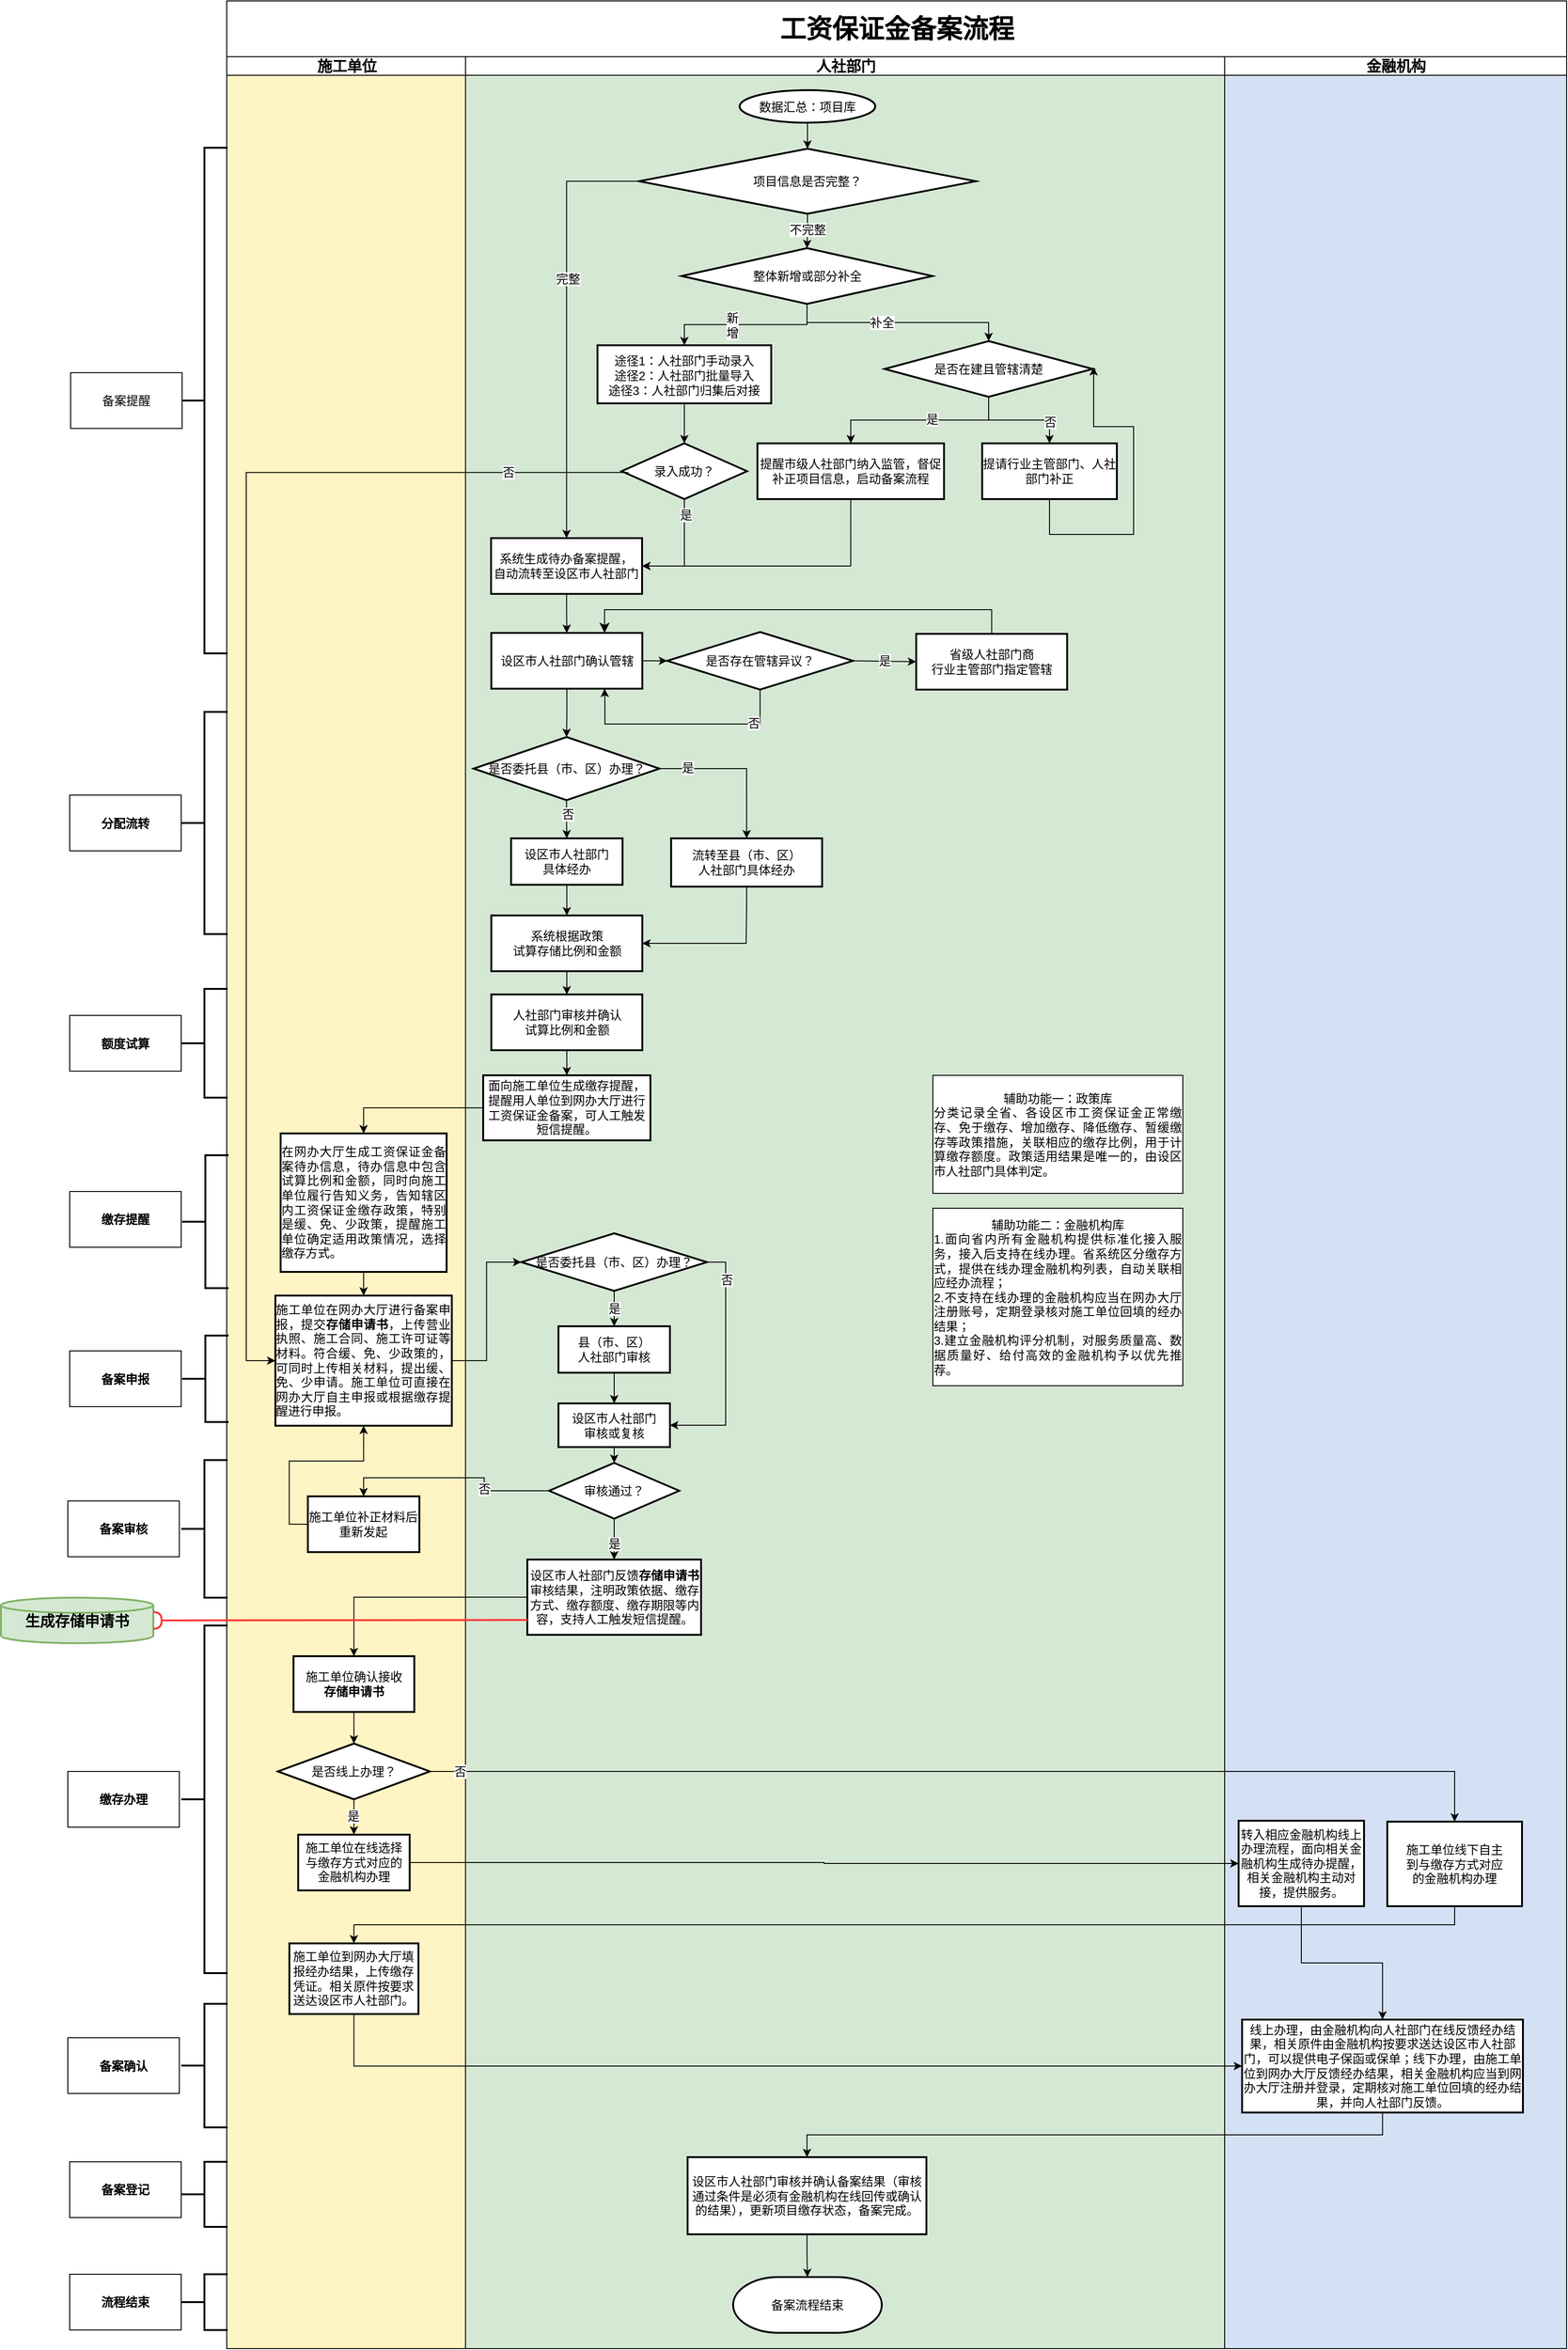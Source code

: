 <mxfile version="24.5.2" type="github" pages="4">
  <diagram id="C5RBs43oDa-KdzZeNtuy" name="工资保证金备案流程">
    <mxGraphModel dx="1018" dy="633" grid="0" gridSize="10" guides="1" tooltips="1" connect="1" arrows="1" fold="1" page="1" pageScale="1" pageWidth="1800" pageHeight="2700" background="none" math="0" shadow="0">
      <root>
        <mxCell id="WIyWlLk6GJQsqaUBKTNV-0" />
        <mxCell id="WIyWlLk6GJQsqaUBKTNV-1" parent="WIyWlLk6GJQsqaUBKTNV-0" />
        <mxCell id="mK7_Rjm9uQmZdw8ifcBr-0" value="&lt;font style=&quot;font-size: 28px;&quot;&gt;工资保证金备案流程&lt;/font&gt;" style="swimlane;childLayout=stackLayout;resizeParent=1;resizeParentMax=0;startSize=60;html=1;rounded=0;fontSize=13;fontFamily=Helvetica;" parent="WIyWlLk6GJQsqaUBKTNV-1" vertex="1">
          <mxGeometry x="252" y="50" width="1442" height="2526" as="geometry" />
        </mxCell>
        <mxCell id="mK7_Rjm9uQmZdw8ifcBr-1" value="施工单位" style="swimlane;startSize=20;html=1;fontSize=16;swimlaneFillColor=#FFF4C3;rounded=0;fontFamily=Helvetica;" parent="mK7_Rjm9uQmZdw8ifcBr-0" vertex="1">
          <mxGeometry y="60" width="257" height="2466" as="geometry" />
        </mxCell>
        <mxCell id="mK7_Rjm9uQmZdw8ifcBr-2" value="" style="edgeStyle=orthogonalEdgeStyle;rounded=0;orthogonalLoop=1;jettySize=auto;html=1;fontSize=13;fontFamily=Helvetica;" parent="mK7_Rjm9uQmZdw8ifcBr-1" source="mK7_Rjm9uQmZdw8ifcBr-3" target="mK7_Rjm9uQmZdw8ifcBr-4" edge="1">
          <mxGeometry relative="1" as="geometry" />
        </mxCell>
        <mxCell id="mK7_Rjm9uQmZdw8ifcBr-3" value="&lt;p style=&quot;text-align: justify;&quot; class=&quot;MsoNormal&quot;&gt;&lt;font&gt;在网办大厅生成工资保证金备案待办信息，待办信息中包含试算比例和金额，同时向施工单位履行告知义务，告知辖区内工资保证金缴存政策，特别是缓、免、少政策，提醒施工单位确定适用政策情况，选择缴存方式。&lt;/font&gt;&lt;br&gt;&lt;/p&gt;" style="whiteSpace=wrap;html=1;strokeWidth=2;rounded=0;fontSize=13;fontFamily=Helvetica;" parent="mK7_Rjm9uQmZdw8ifcBr-1" vertex="1">
          <mxGeometry x="58" y="1158.5" width="178.63" height="149" as="geometry" />
        </mxCell>
        <mxCell id="mK7_Rjm9uQmZdw8ifcBr-4" value="&lt;div style=&quot;text-align: justify;&quot;&gt;&lt;span style=&quot;background-color: initial;&quot;&gt;施工单位在网办大厅进行备案申报，提交&lt;/span&gt;&lt;b style=&quot;background-color: initial;&quot;&gt;存储申请书&lt;/b&gt;&lt;span style=&quot;background-color: initial;&quot;&gt;，上传营业执照、施工合同、施工许可证等材料。符合缓、免、少政策的，可同时上传相关材料，提出缓、免、少申请。施工单位可直接在网办大厅自主申报或根据缴存提醒进行申报。&lt;/span&gt;&lt;/div&gt;" style="whiteSpace=wrap;html=1;strokeWidth=2;rounded=0;fontSize=13;fontFamily=Helvetica;" parent="mK7_Rjm9uQmZdw8ifcBr-1" vertex="1">
          <mxGeometry x="52.38" y="1333" width="189.87" height="140" as="geometry" />
        </mxCell>
        <mxCell id="690ciPL95GRpchXhO9Ni-18" style="edgeStyle=orthogonalEdgeStyle;rounded=0;orthogonalLoop=1;jettySize=auto;html=1;entryX=0.5;entryY=1;entryDx=0;entryDy=0;exitX=0;exitY=0.5;exitDx=0;exitDy=0;fontSize=13;fontFamily=Helvetica;" parent="mK7_Rjm9uQmZdw8ifcBr-1" source="mK7_Rjm9uQmZdw8ifcBr-7" target="mK7_Rjm9uQmZdw8ifcBr-4" edge="1">
          <mxGeometry relative="1" as="geometry" />
        </mxCell>
        <mxCell id="mK7_Rjm9uQmZdw8ifcBr-7" value="施工单位补正材料后重新发起" style="whiteSpace=wrap;html=1;strokeWidth=2;rounded=0;fontSize=13;fontFamily=Helvetica;" parent="mK7_Rjm9uQmZdw8ifcBr-1" vertex="1">
          <mxGeometry x="87.32" y="1549" width="120" height="60" as="geometry" />
        </mxCell>
        <mxCell id="mK7_Rjm9uQmZdw8ifcBr-8" value="" style="edgeStyle=orthogonalEdgeStyle;rounded=0;orthogonalLoop=1;jettySize=auto;html=1;fontSize=13;fontFamily=Helvetica;" parent="mK7_Rjm9uQmZdw8ifcBr-1" source="mK7_Rjm9uQmZdw8ifcBr-9" target="mK7_Rjm9uQmZdw8ifcBr-12" edge="1">
          <mxGeometry relative="1" as="geometry" />
        </mxCell>
        <mxCell id="mK7_Rjm9uQmZdw8ifcBr-9" value="&lt;font&gt;施工单位确认接收&lt;/font&gt;&lt;div&gt;&lt;b&gt;存储申请书&lt;/b&gt;&lt;/div&gt;" style="whiteSpace=wrap;html=1;strokeWidth=2;rounded=0;fontSize=13;fontFamily=Helvetica;" parent="mK7_Rjm9uQmZdw8ifcBr-1" vertex="1">
          <mxGeometry x="71.87" y="1721" width="130" height="60" as="geometry" />
        </mxCell>
        <mxCell id="mK7_Rjm9uQmZdw8ifcBr-10" value="" style="edgeStyle=orthogonalEdgeStyle;rounded=0;orthogonalLoop=1;jettySize=auto;html=1;fontSize=13;fontFamily=Helvetica;" parent="mK7_Rjm9uQmZdw8ifcBr-1" source="mK7_Rjm9uQmZdw8ifcBr-12" target="mK7_Rjm9uQmZdw8ifcBr-13" edge="1">
          <mxGeometry relative="1" as="geometry" />
        </mxCell>
        <mxCell id="mK7_Rjm9uQmZdw8ifcBr-11" value="是" style="edgeLabel;html=1;align=center;verticalAlign=middle;resizable=0;points=[];rounded=0;fontSize=13;fontFamily=Helvetica;" parent="mK7_Rjm9uQmZdw8ifcBr-10" vertex="1" connectable="0">
          <mxGeometry x="-0.141" y="-1" relative="1" as="geometry">
            <mxPoint as="offset" />
          </mxGeometry>
        </mxCell>
        <mxCell id="mK7_Rjm9uQmZdw8ifcBr-12" value="是否线上办理？" style="rhombus;whiteSpace=wrap;html=1;strokeWidth=2;rounded=0;fontSize=13;fontFamily=Helvetica;" parent="mK7_Rjm9uQmZdw8ifcBr-1" vertex="1">
          <mxGeometry x="55.01" y="1815" width="163.75" height="60" as="geometry" />
        </mxCell>
        <mxCell id="mK7_Rjm9uQmZdw8ifcBr-13" value="&lt;div&gt;施工单位在线选择&lt;/div&gt;&lt;div&gt;与缴存方式对应的&lt;/div&gt;&lt;div&gt;金融机构办理&lt;/div&gt;" style="whiteSpace=wrap;html=1;strokeWidth=2;rounded=0;fontSize=13;fontFamily=Helvetica;" parent="mK7_Rjm9uQmZdw8ifcBr-1" vertex="1">
          <mxGeometry x="76.885" y="1913" width="120" height="60" as="geometry" />
        </mxCell>
        <mxCell id="mK7_Rjm9uQmZdw8ifcBr-14" value="施工单位到网办大厅填报经办结果，上传缴存凭证。相关原件按要求送达设区市人社部门。" style="whiteSpace=wrap;html=1;strokeWidth=2;rounded=0;fontSize=13;fontFamily=Helvetica;" parent="mK7_Rjm9uQmZdw8ifcBr-1" vertex="1">
          <mxGeometry x="67.43" y="2030" width="138.87" height="76" as="geometry" />
        </mxCell>
        <mxCell id="mK7_Rjm9uQmZdw8ifcBr-15" value="人社部门" style="swimlane;startSize=20;html=1;fontSize=16;swimlaneFillColor=#D5E8D4;rounded=0;fontFamily=Helvetica;" parent="mK7_Rjm9uQmZdw8ifcBr-0" vertex="1">
          <mxGeometry x="257" y="60" width="817" height="2466" as="geometry" />
        </mxCell>
        <mxCell id="mK7_Rjm9uQmZdw8ifcBr-16" value="&lt;font&gt;数据汇总：&lt;/font&gt;&lt;font&gt;项目库&lt;/font&gt;" style="strokeWidth=2;html=1;shape=mxgraph.flowchart.start_2;whiteSpace=wrap;rounded=0;fontSize=13;fontFamily=Helvetica;" parent="mK7_Rjm9uQmZdw8ifcBr-15" vertex="1">
          <mxGeometry x="295" y="36" width="146" height="35" as="geometry" />
        </mxCell>
        <mxCell id="mK7_Rjm9uQmZdw8ifcBr-17" value="" style="edgeStyle=orthogonalEdgeStyle;rounded=0;orthogonalLoop=1;jettySize=auto;html=1;exitX=0;exitY=0.5;exitDx=0;exitDy=0;exitPerimeter=0;fontSize=13;fontFamily=Helvetica;" parent="mK7_Rjm9uQmZdw8ifcBr-15" source="mK7_Rjm9uQmZdw8ifcBr-19" target="mK7_Rjm9uQmZdw8ifcBr-21" edge="1">
          <mxGeometry relative="1" as="geometry" />
        </mxCell>
        <mxCell id="mK7_Rjm9uQmZdw8ifcBr-18" value="完整" style="edgeLabel;html=1;align=center;verticalAlign=middle;resizable=0;points=[];rounded=0;fontSize=13;fontFamily=Helvetica;" parent="mK7_Rjm9uQmZdw8ifcBr-17" vertex="1" connectable="0">
          <mxGeometry x="-0.209" y="1" relative="1" as="geometry">
            <mxPoint as="offset" />
          </mxGeometry>
        </mxCell>
        <mxCell id="mK7_Rjm9uQmZdw8ifcBr-19" value="项目信息是否完整？" style="strokeWidth=2;html=1;shape=mxgraph.flowchart.decision;whiteSpace=wrap;rounded=0;fontSize=13;fontFamily=Helvetica;" parent="mK7_Rjm9uQmZdw8ifcBr-15" vertex="1">
          <mxGeometry x="186.82" y="99" width="362.36" height="70" as="geometry" />
        </mxCell>
        <mxCell id="mK7_Rjm9uQmZdw8ifcBr-20" style="edgeStyle=orthogonalEdgeStyle;rounded=0;orthogonalLoop=1;jettySize=auto;html=1;entryX=0.5;entryY=0;entryDx=0;entryDy=0;fontSize=13;fontFamily=Helvetica;" parent="mK7_Rjm9uQmZdw8ifcBr-15" source="mK7_Rjm9uQmZdw8ifcBr-21" target="mK7_Rjm9uQmZdw8ifcBr-54" edge="1">
          <mxGeometry relative="1" as="geometry" />
        </mxCell>
        <mxCell id="mK7_Rjm9uQmZdw8ifcBr-21" value="&lt;font&gt;&lt;font&gt;系统生成待办备案&lt;/font&gt;&lt;font&gt;提醒，&lt;/font&gt;&lt;/font&gt;&lt;div&gt;&lt;font&gt;自动流转至设区市&lt;/font&gt;&lt;span style=&quot;background-color: initial;&quot;&gt;人社部门&lt;/span&gt;&lt;/div&gt;" style="whiteSpace=wrap;html=1;strokeWidth=2;rounded=0;fontSize=13;fontFamily=Helvetica;" parent="mK7_Rjm9uQmZdw8ifcBr-15" vertex="1">
          <mxGeometry x="27.49" y="518" width="162.51" height="60" as="geometry" />
        </mxCell>
        <mxCell id="mK7_Rjm9uQmZdw8ifcBr-22" value="" style="edgeStyle=orthogonalEdgeStyle;rounded=0;orthogonalLoop=1;jettySize=auto;html=1;entryX=0.5;entryY=0;entryDx=0;entryDy=0;entryPerimeter=0;fontSize=13;fontFamily=Helvetica;" parent="mK7_Rjm9uQmZdw8ifcBr-15" source="mK7_Rjm9uQmZdw8ifcBr-24" target="mK7_Rjm9uQmZdw8ifcBr-38" edge="1">
          <mxGeometry relative="1" as="geometry" />
        </mxCell>
        <mxCell id="mK7_Rjm9uQmZdw8ifcBr-23" value="补全" style="edgeLabel;html=1;align=center;verticalAlign=middle;resizable=0;points=[];rounded=0;fontSize=13;fontFamily=Helvetica;" parent="mK7_Rjm9uQmZdw8ifcBr-22" vertex="1" connectable="0">
          <mxGeometry x="-0.15" relative="1" as="geometry">
            <mxPoint as="offset" />
          </mxGeometry>
        </mxCell>
        <mxCell id="mK7_Rjm9uQmZdw8ifcBr-24" value="&lt;font&gt;整体新增或部分补全&lt;/font&gt;" style="strokeWidth=2;html=1;shape=mxgraph.flowchart.decision;whiteSpace=wrap;rounded=0;fontSize=13;fontFamily=Helvetica;" parent="mK7_Rjm9uQmZdw8ifcBr-15" vertex="1">
          <mxGeometry x="232.5" y="206" width="270" height="60" as="geometry" />
        </mxCell>
        <mxCell id="mK7_Rjm9uQmZdw8ifcBr-25" value="" style="edgeStyle=orthogonalEdgeStyle;rounded=0;orthogonalLoop=1;jettySize=auto;html=1;fontSize=13;fontFamily=Helvetica;" parent="mK7_Rjm9uQmZdw8ifcBr-15" source="mK7_Rjm9uQmZdw8ifcBr-26" target="mK7_Rjm9uQmZdw8ifcBr-33" edge="1">
          <mxGeometry relative="1" as="geometry" />
        </mxCell>
        <mxCell id="mK7_Rjm9uQmZdw8ifcBr-26" value="&lt;div style=&quot;font-size: 13px;&quot;&gt;&lt;span style=&quot;background-color: initial;&quot;&gt;&lt;br&gt;&lt;/span&gt;&lt;/div&gt;&lt;div style=&quot;font-size: 13px;&quot;&gt;&lt;span style=&quot;background-color: initial;&quot;&gt;途径1：人社部门手动录入&lt;/span&gt;&lt;br&gt;&lt;/div&gt;&lt;div style=&quot;font-size: 13px;&quot;&gt;&lt;span style=&quot;background-color: initial;&quot;&gt;途径2：&lt;/span&gt;&lt;span style=&quot;background-color: initial;&quot;&gt;人社部门批量导入&lt;/span&gt;&lt;/div&gt;&lt;div style=&quot;font-size: 13px;&quot;&gt;&lt;span style=&quot;background-color: initial;&quot;&gt;&lt;span style=&quot;background-color: initial;&quot;&gt;途径3：&lt;/span&gt;&lt;span style=&quot;background-color: initial;&quot;&gt;人社部门归集后对接&lt;/span&gt;&lt;br&gt;&lt;/span&gt;&lt;/div&gt;&lt;p style=&quot;font-size: 13px;&quot; class=&quot;MsoNormal&quot;&gt;&lt;span style=&quot;font-size: 13px;&quot;&gt;&lt;/span&gt;&lt;/p&gt;" style="whiteSpace=wrap;html=1;strokeWidth=2;rounded=0;fontSize=13;fontFamily=Helvetica;" parent="mK7_Rjm9uQmZdw8ifcBr-15" vertex="1">
          <mxGeometry x="142" y="310.5" width="187" height="62.5" as="geometry" />
        </mxCell>
        <mxCell id="mK7_Rjm9uQmZdw8ifcBr-27" value="" style="edgeStyle=orthogonalEdgeStyle;rounded=0;orthogonalLoop=1;jettySize=auto;html=1;fontSize=13;fontFamily=Helvetica;" parent="mK7_Rjm9uQmZdw8ifcBr-15" source="mK7_Rjm9uQmZdw8ifcBr-19" target="mK7_Rjm9uQmZdw8ifcBr-24" edge="1">
          <mxGeometry relative="1" as="geometry" />
        </mxCell>
        <mxCell id="mK7_Rjm9uQmZdw8ifcBr-28" value="不完整" style="edgeLabel;html=1;align=center;verticalAlign=middle;resizable=0;points=[];rounded=0;fontSize=13;fontFamily=Helvetica;" parent="mK7_Rjm9uQmZdw8ifcBr-27" vertex="1" connectable="0">
          <mxGeometry x="-0.132" relative="1" as="geometry">
            <mxPoint as="offset" />
          </mxGeometry>
        </mxCell>
        <mxCell id="mK7_Rjm9uQmZdw8ifcBr-29" value="" style="edgeStyle=orthogonalEdgeStyle;rounded=0;orthogonalLoop=1;jettySize=auto;html=1;fontSize=13;fontFamily=Helvetica;entryX=0.5;entryY=0;entryDx=0;entryDy=0;" parent="mK7_Rjm9uQmZdw8ifcBr-15" source="mK7_Rjm9uQmZdw8ifcBr-24" target="mK7_Rjm9uQmZdw8ifcBr-26" edge="1">
          <mxGeometry relative="1" as="geometry" />
        </mxCell>
        <mxCell id="mK7_Rjm9uQmZdw8ifcBr-30" value="&lt;span style=&quot;text-wrap: wrap; background-color: rgb(251, 251, 251);&quot;&gt;新增&lt;/span&gt;" style="edgeLabel;html=1;align=center;verticalAlign=middle;resizable=0;points=[];rounded=0;fontSize=13;fontFamily=Helvetica;" parent="mK7_Rjm9uQmZdw8ifcBr-29" vertex="1" connectable="0">
          <mxGeometry x="0.168" relative="1" as="geometry">
            <mxPoint as="offset" />
          </mxGeometry>
        </mxCell>
        <mxCell id="mK7_Rjm9uQmZdw8ifcBr-31" style="edgeStyle=orthogonalEdgeStyle;rounded=0;orthogonalLoop=1;jettySize=auto;html=1;entryX=1;entryY=0.5;entryDx=0;entryDy=0;exitX=0.5;exitY=1;exitDx=0;exitDy=0;fontSize=13;fontFamily=Helvetica;" parent="mK7_Rjm9uQmZdw8ifcBr-15" source="mK7_Rjm9uQmZdw8ifcBr-33" target="mK7_Rjm9uQmZdw8ifcBr-21" edge="1">
          <mxGeometry relative="1" as="geometry" />
        </mxCell>
        <mxCell id="mK7_Rjm9uQmZdw8ifcBr-32" value="是" style="edgeLabel;html=1;align=center;verticalAlign=middle;resizable=0;points=[];rounded=0;fontSize=13;fontFamily=Helvetica;" parent="mK7_Rjm9uQmZdw8ifcBr-31" vertex="1" connectable="0">
          <mxGeometry x="-0.72" y="1" relative="1" as="geometry">
            <mxPoint as="offset" />
          </mxGeometry>
        </mxCell>
        <mxCell id="mK7_Rjm9uQmZdw8ifcBr-33" value="录入成功？" style="rhombus;whiteSpace=wrap;html=1;strokeWidth=2;rounded=0;fontSize=13;fontFamily=Helvetica;" parent="mK7_Rjm9uQmZdw8ifcBr-15" vertex="1">
          <mxGeometry x="168" y="416" width="135" height="60" as="geometry" />
        </mxCell>
        <mxCell id="mK7_Rjm9uQmZdw8ifcBr-34" value="" style="edgeStyle=orthogonalEdgeStyle;rounded=0;orthogonalLoop=1;jettySize=auto;html=1;fontSize=13;fontFamily=Helvetica;" parent="mK7_Rjm9uQmZdw8ifcBr-15" source="mK7_Rjm9uQmZdw8ifcBr-38" target="mK7_Rjm9uQmZdw8ifcBr-40" edge="1">
          <mxGeometry relative="1" as="geometry" />
        </mxCell>
        <mxCell id="mK7_Rjm9uQmZdw8ifcBr-35" value="是" style="edgeLabel;html=1;align=center;verticalAlign=middle;resizable=0;points=[];rounded=0;fontSize=13;fontFamily=Helvetica;" parent="mK7_Rjm9uQmZdw8ifcBr-34" vertex="1" connectable="0">
          <mxGeometry x="-0.133" y="-1" relative="1" as="geometry">
            <mxPoint as="offset" />
          </mxGeometry>
        </mxCell>
        <mxCell id="mK7_Rjm9uQmZdw8ifcBr-36" value="" style="edgeStyle=orthogonalEdgeStyle;rounded=0;orthogonalLoop=1;jettySize=auto;html=1;fontSize=13;fontFamily=Helvetica;" parent="mK7_Rjm9uQmZdw8ifcBr-15" source="mK7_Rjm9uQmZdw8ifcBr-38" target="mK7_Rjm9uQmZdw8ifcBr-42" edge="1">
          <mxGeometry relative="1" as="geometry" />
        </mxCell>
        <mxCell id="mK7_Rjm9uQmZdw8ifcBr-37" value="否" style="edgeLabel;html=1;align=center;verticalAlign=middle;resizable=0;points=[];rounded=0;fontSize=13;fontFamily=Helvetica;" parent="mK7_Rjm9uQmZdw8ifcBr-36" vertex="1" connectable="0">
          <mxGeometry x="0.604" relative="1" as="geometry">
            <mxPoint as="offset" />
          </mxGeometry>
        </mxCell>
        <mxCell id="mK7_Rjm9uQmZdw8ifcBr-38" value="&lt;div style=&quot;font-size: 13px;&quot;&gt;&lt;span style=&quot;font-size: 13px;&quot;&gt;是否在建且&lt;/span&gt;&lt;span style=&quot;background-color: initial;&quot;&gt;管辖清楚&lt;/span&gt;&lt;/div&gt;" style="strokeWidth=2;html=1;shape=mxgraph.flowchart.decision;whiteSpace=wrap;strokeColor=default;align=center;verticalAlign=middle;fontFamily=Helvetica;fontSize=13;fontColor=default;fillColor=default;rounded=0;" parent="mK7_Rjm9uQmZdw8ifcBr-15" vertex="1">
          <mxGeometry x="451" y="306" width="224" height="60" as="geometry" />
        </mxCell>
        <mxCell id="mK7_Rjm9uQmZdw8ifcBr-39" value="" style="edgeStyle=orthogonalEdgeStyle;rounded=0;orthogonalLoop=1;jettySize=auto;html=1;entryX=1;entryY=0.5;entryDx=0;entryDy=0;exitX=0.5;exitY=1;exitDx=0;exitDy=0;fontSize=13;fontFamily=Helvetica;" parent="mK7_Rjm9uQmZdw8ifcBr-15" source="mK7_Rjm9uQmZdw8ifcBr-40" target="mK7_Rjm9uQmZdw8ifcBr-21" edge="1">
          <mxGeometry relative="1" as="geometry" />
        </mxCell>
        <mxCell id="mK7_Rjm9uQmZdw8ifcBr-40" value="&lt;p style=&quot;font-size: 13px;&quot; class=&quot;MsoNormal&quot;&gt;&lt;span style=&quot;font-size: 13px;&quot;&gt;提醒市级人社部门纳入监管，&lt;/span&gt;&lt;span style=&quot;background-color: initial; font-size: 13px;&quot;&gt;督促补正&lt;/span&gt;&lt;span style=&quot;background-color: initial;&quot;&gt;项目&lt;/span&gt;&lt;span style=&quot;background-color: initial;&quot;&gt;信息，启动&lt;/span&gt;&lt;span style=&quot;background-color: initial;&quot;&gt;备案&lt;/span&gt;&lt;span style=&quot;background-color: initial;&quot;&gt;流程&lt;/span&gt;&lt;/p&gt;" style="html=1;strokeWidth=2;whiteSpace=wrap;rounded=0;fontSize=13;fontFamily=Helvetica;" parent="mK7_Rjm9uQmZdw8ifcBr-15" vertex="1">
          <mxGeometry x="314.18" y="416" width="200.82" height="60" as="geometry" />
        </mxCell>
        <mxCell id="mK7_Rjm9uQmZdw8ifcBr-41" style="edgeStyle=orthogonalEdgeStyle;rounded=0;orthogonalLoop=1;jettySize=auto;html=1;exitX=0.5;exitY=1;exitDx=0;exitDy=0;fontSize=13;fontFamily=Helvetica;" parent="mK7_Rjm9uQmZdw8ifcBr-15" source="mK7_Rjm9uQmZdw8ifcBr-42" edge="1">
          <mxGeometry relative="1" as="geometry">
            <mxPoint x="626.5" y="494" as="sourcePoint" />
            <mxPoint x="676" y="334" as="targetPoint" />
            <Array as="points">
              <mxPoint x="629" y="514" />
              <mxPoint x="719" y="514" />
              <mxPoint x="719" y="398" />
              <mxPoint x="676" y="398" />
            </Array>
          </mxGeometry>
        </mxCell>
        <mxCell id="mK7_Rjm9uQmZdw8ifcBr-42" value="&lt;p style=&quot;font-size: 13px;&quot; class=&quot;MsoNormal&quot;&gt;&lt;span style=&quot;font-size: 13px;&quot;&gt;提请行业主管部门、人社部门补正&lt;/span&gt;&lt;/p&gt;" style="whiteSpace=wrap;html=1;strokeWidth=2;rounded=0;fontSize=13;fontFamily=Helvetica;" parent="mK7_Rjm9uQmZdw8ifcBr-15" vertex="1">
          <mxGeometry x="556" y="416" width="145" height="60" as="geometry" />
        </mxCell>
        <mxCell id="mK7_Rjm9uQmZdw8ifcBr-43" value="" style="edgeStyle=orthogonalEdgeStyle;rounded=0;orthogonalLoop=1;jettySize=auto;html=1;fontSize=13;fontFamily=Helvetica;entryX=0.5;entryY=0;entryDx=0;entryDy=0;" parent="mK7_Rjm9uQmZdw8ifcBr-15" source="mK7_Rjm9uQmZdw8ifcBr-47" target="BtlxaE85i_RzBlJ2vxpg-42" edge="1">
          <mxGeometry relative="1" as="geometry">
            <mxPoint x="109" y="835" as="targetPoint" />
          </mxGeometry>
        </mxCell>
        <mxCell id="mK7_Rjm9uQmZdw8ifcBr-44" value="否" style="edgeLabel;html=1;align=center;verticalAlign=middle;resizable=0;points=[];rounded=0;fontSize=13;fontFamily=Helvetica;" parent="mK7_Rjm9uQmZdw8ifcBr-43" vertex="1" connectable="0">
          <mxGeometry x="-0.289" y="1" relative="1" as="geometry">
            <mxPoint as="offset" />
          </mxGeometry>
        </mxCell>
        <mxCell id="mK7_Rjm9uQmZdw8ifcBr-45" style="edgeStyle=orthogonalEdgeStyle;rounded=0;orthogonalLoop=1;jettySize=auto;html=1;entryX=0.5;entryY=0;entryDx=0;entryDy=0;exitX=1;exitY=0.5;exitDx=0;exitDy=0;fontSize=13;fontFamily=Helvetica;" parent="mK7_Rjm9uQmZdw8ifcBr-15" source="mK7_Rjm9uQmZdw8ifcBr-47" target="mK7_Rjm9uQmZdw8ifcBr-52" edge="1">
          <mxGeometry relative="1" as="geometry" />
        </mxCell>
        <mxCell id="mK7_Rjm9uQmZdw8ifcBr-46" value="是" style="edgeLabel;html=1;align=center;verticalAlign=middle;resizable=0;points=[];rounded=0;fontSize=13;fontFamily=Helvetica;" parent="mK7_Rjm9uQmZdw8ifcBr-45" vertex="1" connectable="0">
          <mxGeometry x="-0.638" relative="1" as="geometry">
            <mxPoint y="-1" as="offset" />
          </mxGeometry>
        </mxCell>
        <mxCell id="mK7_Rjm9uQmZdw8ifcBr-47" value="是否委托县（市、区）办理？" style="rhombus;whiteSpace=wrap;html=1;strokeWidth=2;rounded=0;fontSize=13;fontFamily=Helvetica;" parent="mK7_Rjm9uQmZdw8ifcBr-15" vertex="1">
          <mxGeometry x="8.74" y="732" width="200" height="68" as="geometry" />
        </mxCell>
        <mxCell id="mK7_Rjm9uQmZdw8ifcBr-50" value="" style="edgeStyle=orthogonalEdgeStyle;rounded=0;orthogonalLoop=1;jettySize=auto;html=1;fontSize=13;fontFamily=Helvetica;" parent="mK7_Rjm9uQmZdw8ifcBr-15" source="mK7_Rjm9uQmZdw8ifcBr-51" target="mK7_Rjm9uQmZdw8ifcBr-59" edge="1">
          <mxGeometry relative="1" as="geometry" />
        </mxCell>
        <mxCell id="mK7_Rjm9uQmZdw8ifcBr-51" value="设区市人社部门&lt;div&gt;审核或复核&lt;/div&gt;" style="whiteSpace=wrap;html=1;strokeWidth=2;rounded=0;fontSize=13;fontFamily=Helvetica;" parent="mK7_Rjm9uQmZdw8ifcBr-15" vertex="1">
          <mxGeometry x="100" y="1449" width="120" height="47" as="geometry" />
        </mxCell>
        <mxCell id="mK7_Rjm9uQmZdw8ifcBr-52" value="&lt;font&gt;流转至县（市、区）&lt;/font&gt;&lt;div&gt;人社部门具体经办&lt;/div&gt;" style="whiteSpace=wrap;html=1;strokeWidth=2;rounded=0;fontSize=13;fontFamily=Helvetica;" parent="mK7_Rjm9uQmZdw8ifcBr-15" vertex="1">
          <mxGeometry x="221.28" y="841" width="162.5" height="52" as="geometry" />
        </mxCell>
        <mxCell id="690ciPL95GRpchXhO9Ni-0" style="edgeStyle=orthogonalEdgeStyle;rounded=0;orthogonalLoop=1;jettySize=auto;html=1;entryX=0.5;entryY=0;entryDx=0;entryDy=0;fontSize=13;fontFamily=Helvetica;" parent="mK7_Rjm9uQmZdw8ifcBr-15" source="mK7_Rjm9uQmZdw8ifcBr-54" target="mK7_Rjm9uQmZdw8ifcBr-47" edge="1">
          <mxGeometry relative="1" as="geometry" />
        </mxCell>
        <mxCell id="mK7_Rjm9uQmZdw8ifcBr-54" value="设区市人社部门确认管辖" style="whiteSpace=wrap;html=1;strokeWidth=2;rounded=0;fontSize=13;fontFamily=Helvetica;" parent="mK7_Rjm9uQmZdw8ifcBr-15" vertex="1">
          <mxGeometry x="27.75" y="620" width="162.51" height="60" as="geometry" />
        </mxCell>
        <mxCell id="mK7_Rjm9uQmZdw8ifcBr-55" value="&lt;p style=&quot;font-size: 13px;&quot; class=&quot;MsoNormal&quot;&gt;&lt;span style=&quot;font-size: 13px;&quot;&gt;面向施工单位生成缴存提醒，提醒用人单位到网办大厅进行工资保证金备案，可人工触发短信提醒。&lt;/span&gt;&lt;/p&gt;" style="whiteSpace=wrap;html=1;strokeWidth=2;rounded=0;fontSize=13;fontFamily=Helvetica;" parent="mK7_Rjm9uQmZdw8ifcBr-15" vertex="1">
          <mxGeometry x="19" y="1096" width="180" height="70" as="geometry" />
        </mxCell>
        <mxCell id="mK7_Rjm9uQmZdw8ifcBr-56" style="edgeStyle=orthogonalEdgeStyle;rounded=0;orthogonalLoop=1;jettySize=auto;html=1;fontSize=13;fontFamily=Helvetica;entryX=1;entryY=0.5;entryDx=0;entryDy=0;exitX=0.5;exitY=1;exitDx=0;exitDy=0;" parent="mK7_Rjm9uQmZdw8ifcBr-15" source="mK7_Rjm9uQmZdw8ifcBr-52" target="BtlxaE85i_RzBlJ2vxpg-0" edge="1">
          <mxGeometry relative="1" as="geometry">
            <mxPoint x="340.04" y="916" as="sourcePoint" />
            <mxPoint x="226.088" y="987.98" as="targetPoint" />
            <Array as="points">
              <mxPoint x="302" y="916" />
              <mxPoint x="302" y="971" />
            </Array>
          </mxGeometry>
        </mxCell>
        <mxCell id="mK7_Rjm9uQmZdw8ifcBr-57" value="" style="edgeStyle=orthogonalEdgeStyle;rounded=0;orthogonalLoop=1;jettySize=auto;html=1;fontSize=13;fontFamily=Helvetica;" parent="mK7_Rjm9uQmZdw8ifcBr-15" source="mK7_Rjm9uQmZdw8ifcBr-59" target="mK7_Rjm9uQmZdw8ifcBr-60" edge="1">
          <mxGeometry relative="1" as="geometry" />
        </mxCell>
        <mxCell id="mK7_Rjm9uQmZdw8ifcBr-58" value="是" style="edgeLabel;html=1;align=center;verticalAlign=middle;resizable=0;points=[];rounded=0;fontSize=13;fontFamily=Helvetica;" parent="mK7_Rjm9uQmZdw8ifcBr-57" connectable="0" vertex="1">
          <mxGeometry x="0.213" relative="1" as="geometry">
            <mxPoint as="offset" />
          </mxGeometry>
        </mxCell>
        <mxCell id="mK7_Rjm9uQmZdw8ifcBr-59" value="审核通过？" style="rhombus;whiteSpace=wrap;html=1;strokeWidth=2;rounded=0;fontSize=13;fontFamily=Helvetica;" parent="mK7_Rjm9uQmZdw8ifcBr-15" vertex="1">
          <mxGeometry x="90" y="1513" width="140" height="60" as="geometry" />
        </mxCell>
        <mxCell id="mK7_Rjm9uQmZdw8ifcBr-60" value="&lt;font&gt;设区市人社部门反馈&lt;b&gt;存储申请书&lt;/b&gt;审核结果，注明政策依据、缴存方式、缴存额度、缴存期限等内容，支持人工触发短信提醒。&lt;/font&gt;" style="whiteSpace=wrap;html=1;strokeWidth=2;rounded=0;fontSize=13;fontFamily=Helvetica;" parent="mK7_Rjm9uQmZdw8ifcBr-15" vertex="1">
          <mxGeometry x="66.51" y="1617" width="186.99" height="81" as="geometry" />
        </mxCell>
        <mxCell id="mK7_Rjm9uQmZdw8ifcBr-61" value="&lt;p style=&quot;font-size: 13px;&quot; class=&quot;MsoNormal&quot;&gt;&lt;span style=&quot;font-size: 13px;&quot;&gt;设区市人社部门审核并确认备案结果（审核通过条件是必须有金融机构在线回传或确认的结果），更新项目缴存状态，备案完成。&lt;/span&gt;&lt;/p&gt;" style="whiteSpace=wrap;html=1;strokeWidth=2;rounded=0;fontSize=13;fontFamily=Helvetica;" parent="mK7_Rjm9uQmZdw8ifcBr-15" vertex="1">
          <mxGeometry x="239" y="2260" width="257" height="83" as="geometry" />
        </mxCell>
        <mxCell id="mK7_Rjm9uQmZdw8ifcBr-62" value="备案流程结束" style="strokeWidth=2;html=1;shape=mxgraph.flowchart.terminator;whiteSpace=wrap;rounded=0;fontSize=13;fontFamily=Helvetica;" parent="mK7_Rjm9uQmZdw8ifcBr-15" vertex="1">
          <mxGeometry x="288" y="2389" width="160" height="60" as="geometry" />
        </mxCell>
        <mxCell id="mK7_Rjm9uQmZdw8ifcBr-63" style="edgeStyle=orthogonalEdgeStyle;rounded=0;orthogonalLoop=1;jettySize=auto;html=1;entryX=0.5;entryY=0;entryDx=0;entryDy=0;entryPerimeter=0;fontSize=13;fontFamily=Helvetica;" parent="mK7_Rjm9uQmZdw8ifcBr-15" source="mK7_Rjm9uQmZdw8ifcBr-61" target="mK7_Rjm9uQmZdw8ifcBr-62" edge="1">
          <mxGeometry relative="1" as="geometry" />
        </mxCell>
        <mxCell id="mK7_Rjm9uQmZdw8ifcBr-64" style="edgeStyle=orthogonalEdgeStyle;rounded=0;orthogonalLoop=1;jettySize=auto;html=1;entryX=0.5;entryY=0;entryDx=0;entryDy=0;entryPerimeter=0;fontSize=13;fontFamily=Helvetica;" parent="mK7_Rjm9uQmZdw8ifcBr-15" source="mK7_Rjm9uQmZdw8ifcBr-16" target="mK7_Rjm9uQmZdw8ifcBr-19" edge="1">
          <mxGeometry relative="1" as="geometry" />
        </mxCell>
        <mxCell id="690ciPL95GRpchXhO9Ni-12" value="是" style="edgeStyle=orthogonalEdgeStyle;rounded=0;orthogonalLoop=1;jettySize=auto;html=1;fontSize=13;fontFamily=Helvetica;" parent="mK7_Rjm9uQmZdw8ifcBr-15" source="690ciPL95GRpchXhO9Ni-8" target="690ciPL95GRpchXhO9Ni-11" edge="1">
          <mxGeometry relative="1" as="geometry" />
        </mxCell>
        <mxCell id="690ciPL95GRpchXhO9Ni-13" style="edgeStyle=orthogonalEdgeStyle;rounded=0;orthogonalLoop=1;jettySize=auto;html=1;entryX=1;entryY=0.5;entryDx=0;entryDy=0;exitX=1;exitY=0.5;exitDx=0;exitDy=0;fontSize=13;fontFamily=Helvetica;" parent="mK7_Rjm9uQmZdw8ifcBr-15" source="690ciPL95GRpchXhO9Ni-8" target="mK7_Rjm9uQmZdw8ifcBr-51" edge="1">
          <mxGeometry relative="1" as="geometry" />
        </mxCell>
        <mxCell id="690ciPL95GRpchXhO9Ni-15" value="否" style="edgeLabel;html=1;align=center;verticalAlign=middle;resizable=0;points=[];rounded=0;fontSize=13;fontFamily=Helvetica;" parent="690ciPL95GRpchXhO9Ni-13" vertex="1" connectable="0">
          <mxGeometry x="-0.696" y="1" relative="1" as="geometry">
            <mxPoint as="offset" />
          </mxGeometry>
        </mxCell>
        <mxCell id="690ciPL95GRpchXhO9Ni-8" value="是否委托县（市、区）办理？" style="rhombus;whiteSpace=wrap;html=1;strokeWidth=2;rounded=0;fontSize=13;fontFamily=Helvetica;" parent="mK7_Rjm9uQmZdw8ifcBr-15" vertex="1">
          <mxGeometry x="60" y="1266" width="200" height="62" as="geometry" />
        </mxCell>
        <mxCell id="690ciPL95GRpchXhO9Ni-14" style="edgeStyle=orthogonalEdgeStyle;rounded=0;orthogonalLoop=1;jettySize=auto;html=1;entryX=0.5;entryY=0;entryDx=0;entryDy=0;fontSize=13;fontFamily=Helvetica;" parent="mK7_Rjm9uQmZdw8ifcBr-15" source="690ciPL95GRpchXhO9Ni-11" target="mK7_Rjm9uQmZdw8ifcBr-51" edge="1">
          <mxGeometry relative="1" as="geometry" />
        </mxCell>
        <mxCell id="690ciPL95GRpchXhO9Ni-11" value="&lt;font&gt;县（市、区）&lt;/font&gt;&lt;div&gt;&lt;font&gt;人社部门&lt;/font&gt;&lt;font&gt;审核&lt;/font&gt;&lt;/div&gt;" style="whiteSpace=wrap;html=1;strokeWidth=2;rounded=0;fontSize=13;fontFamily=Helvetica;" parent="mK7_Rjm9uQmZdw8ifcBr-15" vertex="1">
          <mxGeometry x="100" y="1366" width="120" height="50" as="geometry" />
        </mxCell>
        <mxCell id="BtlxaE85i_RzBlJ2vxpg-0" value="&lt;font&gt;系统根据政策&lt;/font&gt;&lt;div&gt;试算存储比例和金额&lt;/div&gt;" style="whiteSpace=wrap;html=1;strokeWidth=2;rounded=0;fontSize=13;fontFamily=Helvetica;" parent="mK7_Rjm9uQmZdw8ifcBr-15" vertex="1">
          <mxGeometry x="27.75" y="924" width="162.51" height="60" as="geometry" />
        </mxCell>
        <mxCell id="BtlxaE85i_RzBlJ2vxpg-3" value="是否存在管辖异议？" style="rhombus;whiteSpace=wrap;html=1;strokeWidth=2;rounded=0;fontSize=13;fontFamily=Helvetica;" parent="mK7_Rjm9uQmZdw8ifcBr-15" vertex="1">
          <mxGeometry x="217" y="619" width="200" height="62" as="geometry" />
        </mxCell>
        <mxCell id="BtlxaE85i_RzBlJ2vxpg-6" value="" style="endArrow=classic;html=1;rounded=0;entryX=0;entryY=0.5;entryDx=0;entryDy=0;exitX=1;exitY=0.5;exitDx=0;exitDy=0;" parent="mK7_Rjm9uQmZdw8ifcBr-15" source="mK7_Rjm9uQmZdw8ifcBr-54" target="BtlxaE85i_RzBlJ2vxpg-3" edge="1">
          <mxGeometry width="50" height="50" relative="1" as="geometry">
            <mxPoint x="126" y="619" as="sourcePoint" />
            <mxPoint x="176" y="569" as="targetPoint" />
          </mxGeometry>
        </mxCell>
        <mxCell id="BtlxaE85i_RzBlJ2vxpg-34" value="省级人社部门商&lt;div&gt;行业主管部门指定管辖&lt;/div&gt;" style="whiteSpace=wrap;html=1;strokeWidth=2;rounded=0;fontSize=13;fontFamily=Helvetica;" parent="mK7_Rjm9uQmZdw8ifcBr-15" vertex="1">
          <mxGeometry x="485" y="621" width="162.51" height="60" as="geometry" />
        </mxCell>
        <mxCell id="BtlxaE85i_RzBlJ2vxpg-36" value="&lt;font style=&quot;font-size: 13px;&quot;&gt;是&lt;/font&gt;" style="endArrow=classic;html=1;rounded=0;exitX=1;exitY=0.5;exitDx=0;exitDy=0;entryX=0;entryY=0.5;entryDx=0;entryDy=0;" parent="mK7_Rjm9uQmZdw8ifcBr-15" source="BtlxaE85i_RzBlJ2vxpg-3" target="BtlxaE85i_RzBlJ2vxpg-34" edge="1">
          <mxGeometry width="50" height="50" relative="1" as="geometry">
            <mxPoint x="420" y="663" as="sourcePoint" />
            <mxPoint x="484" y="663" as="targetPoint" />
          </mxGeometry>
        </mxCell>
        <mxCell id="BtlxaE85i_RzBlJ2vxpg-42" value="&lt;font&gt;设区市人社部门&lt;/font&gt;&lt;div&gt;具体经办&lt;/div&gt;" style="whiteSpace=wrap;html=1;strokeWidth=2;rounded=0;fontSize=13;fontFamily=Helvetica;" parent="mK7_Rjm9uQmZdw8ifcBr-15" vertex="1">
          <mxGeometry x="49" y="841" width="120" height="50" as="geometry" />
        </mxCell>
        <mxCell id="Krg7s1Zt5Ue1PJrIR1IM-0" value="人社部门审核并确认&lt;div&gt;试算比例和金额&lt;/div&gt;" style="whiteSpace=wrap;html=1;strokeWidth=2;rounded=0;fontSize=13;fontFamily=Helvetica;" parent="mK7_Rjm9uQmZdw8ifcBr-15" vertex="1">
          <mxGeometry x="27.75" y="1009" width="162.5" height="60" as="geometry" />
        </mxCell>
        <mxCell id="Krg7s1Zt5Ue1PJrIR1IM-4" value="" style="endArrow=classic;html=1;rounded=0;exitX=0.5;exitY=1;exitDx=0;exitDy=0;entryX=0.5;entryY=0;entryDx=0;entryDy=0;" parent="mK7_Rjm9uQmZdw8ifcBr-15" source="BtlxaE85i_RzBlJ2vxpg-42" target="BtlxaE85i_RzBlJ2vxpg-0" edge="1">
          <mxGeometry width="50" height="50" relative="1" as="geometry">
            <mxPoint x="77" y="1010" as="sourcePoint" />
            <mxPoint x="127" y="960" as="targetPoint" />
          </mxGeometry>
        </mxCell>
        <mxCell id="Krg7s1Zt5Ue1PJrIR1IM-5" value="" style="endArrow=classic;html=1;rounded=0;entryX=0.5;entryY=0;entryDx=0;entryDy=0;exitX=0.5;exitY=1;exitDx=0;exitDy=0;" parent="mK7_Rjm9uQmZdw8ifcBr-15" source="BtlxaE85i_RzBlJ2vxpg-0" target="Krg7s1Zt5Ue1PJrIR1IM-0" edge="1">
          <mxGeometry width="50" height="50" relative="1" as="geometry">
            <mxPoint x="77" y="1010" as="sourcePoint" />
            <mxPoint x="127" y="960" as="targetPoint" />
          </mxGeometry>
        </mxCell>
        <mxCell id="Krg7s1Zt5Ue1PJrIR1IM-6" value="" style="endArrow=classic;html=1;rounded=0;entryX=0.5;entryY=0;entryDx=0;entryDy=0;exitX=0.5;exitY=1;exitDx=0;exitDy=0;" parent="mK7_Rjm9uQmZdw8ifcBr-15" source="Krg7s1Zt5Ue1PJrIR1IM-0" target="mK7_Rjm9uQmZdw8ifcBr-55" edge="1">
          <mxGeometry width="50" height="50" relative="1" as="geometry">
            <mxPoint x="91" y="1069" as="sourcePoint" />
            <mxPoint x="118" y="1089" as="targetPoint" />
          </mxGeometry>
        </mxCell>
        <mxCell id="BtlxaE85i_RzBlJ2vxpg-14" style="edgeStyle=orthogonalEdgeStyle;rounded=0;orthogonalLoop=1;jettySize=auto;html=1;fontSize=13;fontFamily=Helvetica;exitX=0.5;exitY=1;exitDx=0;exitDy=0;entryX=0.75;entryY=1;entryDx=0;entryDy=0;" parent="mK7_Rjm9uQmZdw8ifcBr-15" source="BtlxaE85i_RzBlJ2vxpg-3" target="mK7_Rjm9uQmZdw8ifcBr-54" edge="1">
          <mxGeometry relative="1" as="geometry">
            <mxPoint x="316" y="696" as="sourcePoint" />
            <mxPoint x="92" y="718" as="targetPoint" />
            <Array as="points">
              <mxPoint x="317" y="718" />
              <mxPoint x="150" y="718" />
              <mxPoint x="150" y="694" />
            </Array>
          </mxGeometry>
        </mxCell>
        <mxCell id="BtlxaE85i_RzBlJ2vxpg-15" value="否" style="edgeLabel;html=1;align=center;verticalAlign=middle;resizable=0;points=[];rounded=0;fontSize=13;fontFamily=Helvetica;" parent="BtlxaE85i_RzBlJ2vxpg-14" vertex="1" connectable="0">
          <mxGeometry x="-0.638" relative="1" as="geometry">
            <mxPoint y="-1" as="offset" />
          </mxGeometry>
        </mxCell>
        <mxCell id="BtlxaE85i_RzBlJ2vxpg-39" value="" style="edgeStyle=elbowEdgeStyle;elbow=horizontal;endArrow=classic;html=1;curved=0;rounded=0;endSize=8;startSize=8;exitX=0.5;exitY=0;exitDx=0;exitDy=0;entryX=0.75;entryY=0;entryDx=0;entryDy=0;" parent="mK7_Rjm9uQmZdw8ifcBr-15" source="BtlxaE85i_RzBlJ2vxpg-34" target="mK7_Rjm9uQmZdw8ifcBr-54" edge="1">
          <mxGeometry width="50" height="50" relative="1" as="geometry">
            <mxPoint x="564.885" y="655" as="sourcePoint" />
            <mxPoint x="148.002" y="599" as="targetPoint" />
            <Array as="points">
              <mxPoint x="364" y="595" />
            </Array>
          </mxGeometry>
        </mxCell>
        <mxCell id="dSKXuRgJ1bh1bT4Km44_-1" value="&lt;font style=&quot;font-size: 13px;&quot;&gt;辅助功能一：政策库&lt;/font&gt;&lt;div style=&quot;text-align: justify;&quot;&gt;&lt;span style=&quot;font-size: 13px;&quot;&gt;分类记录全省、各设区市工资保证金正常缴存、免于缴存、增加缴存、降低缴存、暂缓缴存等政策措施，关联相应的缴存比例，用于计算缴存额度。政策适用结果是唯一的，由设区市人社部门具体判定。&lt;/span&gt;&lt;/div&gt;" style="rounded=0;whiteSpace=wrap;html=1;" parent="mK7_Rjm9uQmZdw8ifcBr-15" vertex="1">
          <mxGeometry x="503" y="1096" width="269" height="127" as="geometry" />
        </mxCell>
        <mxCell id="dSKXuRgJ1bh1bT4Km44_-2" value="&lt;div style=&quot;&quot;&gt;&lt;span style=&quot;font-size: 13px; background-color: initial;&quot;&gt;辅助功能二：金融机构库&lt;/span&gt;&lt;/div&gt;&lt;div style=&quot;text-align: justify;&quot;&gt;&lt;span style=&quot;font-size: 13px;&quot;&gt;1.面向省内所有金融机构提供标准化接入服务，接入后支持在线办理。省系统区分缴存方式，提供在线办理金融机构列表，自动关联相应经办流程；&lt;/span&gt;&lt;/div&gt;&lt;div style=&quot;text-align: justify;&quot;&gt;&lt;span style=&quot;font-size: 13px;&quot;&gt;2.不支持在线办理的金融机构应当在网办大厅注册账号，定期登录核对施工单位回填的经办结果；&lt;/span&gt;&lt;/div&gt;&lt;div style=&quot;text-align: justify;&quot;&gt;&lt;span style=&quot;font-size: 13px;&quot;&gt;3.建立金融机构评分机制，对服务质量高、数据质量好、给付高效的金融机构予以优先推荐。&lt;/span&gt;&lt;/div&gt;" style="rounded=0;whiteSpace=wrap;html=1;" parent="mK7_Rjm9uQmZdw8ifcBr-15" vertex="1">
          <mxGeometry x="503" y="1239" width="269" height="191" as="geometry" />
        </mxCell>
        <mxCell id="mK7_Rjm9uQmZdw8ifcBr-65" value="金融机构" style="swimlane;startSize=20;html=1;fontSize=16;swimlaneFillColor=#D4E1F5;rounded=0;fontFamily=Helvetica;" parent="mK7_Rjm9uQmZdw8ifcBr-0" vertex="1">
          <mxGeometry x="1074" y="60" width="368" height="2466" as="geometry" />
        </mxCell>
        <mxCell id="mK7_Rjm9uQmZdw8ifcBr-66" value="&lt;font&gt;施工单位线下自主&lt;/font&gt;&lt;div&gt;&lt;font&gt;到&lt;/font&gt;&lt;span style=&quot;background-color: initial;&quot;&gt;与缴存方式对应&lt;/span&gt;&lt;/div&gt;&lt;div&gt;&lt;span style=&quot;background-color: initial;&quot;&gt;的&lt;/span&gt;&lt;span style=&quot;background-color: initial;&quot;&gt;金融机构办理&lt;/span&gt;&lt;/div&gt;" style="whiteSpace=wrap;html=1;strokeWidth=2;rounded=0;fontSize=13;fontFamily=Helvetica;" parent="mK7_Rjm9uQmZdw8ifcBr-65" vertex="1">
          <mxGeometry x="175" y="1899" width="145" height="91" as="geometry" />
        </mxCell>
        <mxCell id="mK7_Rjm9uQmZdw8ifcBr-67" style="edgeStyle=orthogonalEdgeStyle;rounded=0;orthogonalLoop=1;jettySize=auto;html=1;entryX=0.5;entryY=0;entryDx=0;entryDy=0;fontSize=13;fontFamily=Helvetica;" parent="mK7_Rjm9uQmZdw8ifcBr-65" source="mK7_Rjm9uQmZdw8ifcBr-68" target="mK7_Rjm9uQmZdw8ifcBr-69" edge="1">
          <mxGeometry relative="1" as="geometry" />
        </mxCell>
        <mxCell id="mK7_Rjm9uQmZdw8ifcBr-68" value="转入相应金融机构线上办理流程，面向相关金融机构生成待办提醒，相关金融机构主动对接，提供服务。" style="whiteSpace=wrap;html=1;strokeWidth=2;rounded=0;fontSize=13;fontFamily=Helvetica;" parent="mK7_Rjm9uQmZdw8ifcBr-65" vertex="1">
          <mxGeometry x="15" y="1898" width="135" height="92" as="geometry" />
        </mxCell>
        <mxCell id="mK7_Rjm9uQmZdw8ifcBr-69" value="&lt;div&gt;线上办理，由金融机构向人社部门在线反馈经办结果，相关原件由金融机构按要求送达设区市人社部门，可以提供电子保函或保单；线下办理，由施工单位到网办大厅反馈经办结果，相关金融机构应当到网办大厅注册并登录，定期核对施工单位回填的经办结果，并向人社部门反馈。&lt;/div&gt;" style="whiteSpace=wrap;html=1;strokeWidth=2;rounded=0;fontSize=13;fontFamily=Helvetica;" parent="mK7_Rjm9uQmZdw8ifcBr-65" vertex="1">
          <mxGeometry x="18.75" y="2112" width="302.25" height="100" as="geometry" />
        </mxCell>
        <mxCell id="mK7_Rjm9uQmZdw8ifcBr-70" style="edgeStyle=orthogonalEdgeStyle;rounded=0;orthogonalLoop=1;jettySize=auto;html=1;entryX=0.5;entryY=0;entryDx=0;entryDy=0;fontSize=13;fontFamily=Helvetica;" parent="mK7_Rjm9uQmZdw8ifcBr-0" source="mK7_Rjm9uQmZdw8ifcBr-55" target="mK7_Rjm9uQmZdw8ifcBr-3" edge="1">
          <mxGeometry relative="1" as="geometry" />
        </mxCell>
        <mxCell id="mK7_Rjm9uQmZdw8ifcBr-71" style="edgeStyle=orthogonalEdgeStyle;rounded=0;orthogonalLoop=1;jettySize=auto;html=1;entryX=0;entryY=0.5;entryDx=0;entryDy=0;fontSize=13;fontFamily=Helvetica;exitX=0.054;exitY=0.523;exitDx=0;exitDy=0;exitPerimeter=0;" parent="mK7_Rjm9uQmZdw8ifcBr-0" source="mK7_Rjm9uQmZdw8ifcBr-33" target="mK7_Rjm9uQmZdw8ifcBr-4" edge="1">
          <mxGeometry relative="1" as="geometry">
            <mxPoint x="116.25" y="530" as="targetPoint" />
            <Array as="points">
              <mxPoint x="21" y="507" />
              <mxPoint x="21" y="1463" />
            </Array>
          </mxGeometry>
        </mxCell>
        <mxCell id="mK7_Rjm9uQmZdw8ifcBr-72" value="否" style="edgeLabel;html=1;align=center;verticalAlign=middle;resizable=0;points=[];rounded=0;fontSize=13;fontFamily=Helvetica;" parent="mK7_Rjm9uQmZdw8ifcBr-71" vertex="1" connectable="0">
          <mxGeometry x="-0.815" y="-1" relative="1" as="geometry">
            <mxPoint as="offset" />
          </mxGeometry>
        </mxCell>
        <mxCell id="mK7_Rjm9uQmZdw8ifcBr-74" value="" style="edgeStyle=orthogonalEdgeStyle;rounded=0;orthogonalLoop=1;jettySize=auto;html=1;entryX=0.5;entryY=0;entryDx=0;entryDy=0;fontSize=13;fontFamily=Helvetica;" parent="mK7_Rjm9uQmZdw8ifcBr-0" source="mK7_Rjm9uQmZdw8ifcBr-59" target="mK7_Rjm9uQmZdw8ifcBr-7" edge="1">
          <mxGeometry relative="1" as="geometry" />
        </mxCell>
        <mxCell id="mK7_Rjm9uQmZdw8ifcBr-75" value="否" style="edgeLabel;html=1;align=center;verticalAlign=middle;resizable=0;points=[];rounded=0;fontSize=13;fontFamily=Helvetica;" parent="mK7_Rjm9uQmZdw8ifcBr-74" vertex="1" connectable="0">
          <mxGeometry x="-0.379" relative="1" as="geometry">
            <mxPoint as="offset" />
          </mxGeometry>
        </mxCell>
        <mxCell id="mK7_Rjm9uQmZdw8ifcBr-77" value="" style="edgeStyle=orthogonalEdgeStyle;rounded=0;orthogonalLoop=1;jettySize=auto;html=1;exitX=1;exitY=0.5;exitDx=0;exitDy=0;fontSize=13;fontFamily=Helvetica;" parent="mK7_Rjm9uQmZdw8ifcBr-0" source="mK7_Rjm9uQmZdw8ifcBr-12" target="mK7_Rjm9uQmZdw8ifcBr-66" edge="1">
          <mxGeometry relative="1" as="geometry">
            <mxPoint x="253.28" y="1810.0" as="sourcePoint" />
          </mxGeometry>
        </mxCell>
        <mxCell id="mK7_Rjm9uQmZdw8ifcBr-78" value="否" style="edgeLabel;html=1;align=center;verticalAlign=middle;resizable=0;points=[];rounded=0;fontSize=13;fontFamily=Helvetica;" parent="mK7_Rjm9uQmZdw8ifcBr-77" vertex="1" connectable="0">
          <mxGeometry x="-0.945" relative="1" as="geometry">
            <mxPoint as="offset" />
          </mxGeometry>
        </mxCell>
        <mxCell id="mK7_Rjm9uQmZdw8ifcBr-79" value="" style="edgeStyle=orthogonalEdgeStyle;rounded=0;orthogonalLoop=1;jettySize=auto;html=1;fontSize=13;fontFamily=Helvetica;" parent="mK7_Rjm9uQmZdw8ifcBr-0" source="mK7_Rjm9uQmZdw8ifcBr-13" target="mK7_Rjm9uQmZdw8ifcBr-68" edge="1">
          <mxGeometry relative="1" as="geometry" />
        </mxCell>
        <mxCell id="mK7_Rjm9uQmZdw8ifcBr-80" style="edgeStyle=orthogonalEdgeStyle;rounded=0;orthogonalLoop=1;jettySize=auto;html=1;entryX=0;entryY=0.5;entryDx=0;entryDy=0;exitX=0.5;exitY=1;exitDx=0;exitDy=0;fontSize=13;fontFamily=Helvetica;" parent="mK7_Rjm9uQmZdw8ifcBr-0" source="mK7_Rjm9uQmZdw8ifcBr-14" target="mK7_Rjm9uQmZdw8ifcBr-69" edge="1">
          <mxGeometry relative="1" as="geometry" />
        </mxCell>
        <mxCell id="mK7_Rjm9uQmZdw8ifcBr-81" style="edgeStyle=orthogonalEdgeStyle;rounded=0;orthogonalLoop=1;jettySize=auto;html=1;entryX=0.5;entryY=0;entryDx=0;entryDy=0;exitX=0.5;exitY=1;exitDx=0;exitDy=0;fontSize=13;fontFamily=Helvetica;" parent="mK7_Rjm9uQmZdw8ifcBr-0" source="mK7_Rjm9uQmZdw8ifcBr-66" target="mK7_Rjm9uQmZdw8ifcBr-14" edge="1">
          <mxGeometry relative="1" as="geometry" />
        </mxCell>
        <mxCell id="mK7_Rjm9uQmZdw8ifcBr-82" style="edgeStyle=orthogonalEdgeStyle;rounded=0;orthogonalLoop=1;jettySize=auto;html=1;entryX=0.5;entryY=0;entryDx=0;entryDy=0;exitX=0.5;exitY=1;exitDx=0;exitDy=0;fontSize=13;fontFamily=Helvetica;" parent="mK7_Rjm9uQmZdw8ifcBr-0" source="mK7_Rjm9uQmZdw8ifcBr-69" target="mK7_Rjm9uQmZdw8ifcBr-61" edge="1">
          <mxGeometry relative="1" as="geometry" />
        </mxCell>
        <mxCell id="mK7_Rjm9uQmZdw8ifcBr-83" style="edgeStyle=orthogonalEdgeStyle;rounded=0;orthogonalLoop=1;jettySize=auto;html=1;entryX=0.5;entryY=0;entryDx=0;entryDy=0;fontSize=13;fontFamily=Helvetica;" parent="mK7_Rjm9uQmZdw8ifcBr-0" source="mK7_Rjm9uQmZdw8ifcBr-60" target="mK7_Rjm9uQmZdw8ifcBr-9" edge="1">
          <mxGeometry relative="1" as="geometry" />
        </mxCell>
        <mxCell id="690ciPL95GRpchXhO9Ni-6" value="" style="edgeStyle=orthogonalEdgeStyle;rounded=0;orthogonalLoop=1;jettySize=auto;html=1;exitX=0.999;exitY=0.5;exitDx=0;exitDy=0;exitPerimeter=0;entryX=0;entryY=0.5;entryDx=0;entryDy=0;fontSize=13;fontFamily=Helvetica;" parent="mK7_Rjm9uQmZdw8ifcBr-0" source="mK7_Rjm9uQmZdw8ifcBr-4" target="690ciPL95GRpchXhO9Ni-8" edge="1">
          <mxGeometry relative="1" as="geometry">
            <mxPoint x="195.87" y="1251" as="sourcePoint" />
            <mxPoint x="273.0" y="1248" as="targetPoint" />
          </mxGeometry>
        </mxCell>
        <mxCell id="mK7_Rjm9uQmZdw8ifcBr-84" value="" style="strokeWidth=2;html=1;shape=mxgraph.flowchart.annotation_2;align=left;labelPosition=right;pointerEvents=1;rounded=0;fontSize=13;fontFamily=Helvetica;" parent="WIyWlLk6GJQsqaUBKTNV-1" vertex="1">
          <mxGeometry x="203" y="208" width="50" height="544" as="geometry" />
        </mxCell>
        <mxCell id="mK7_Rjm9uQmZdw8ifcBr-85" value="备案提醒" style="whiteSpace=wrap;html=1;rounded=0;fontSize=13;fontFamily=Helvetica;" parent="WIyWlLk6GJQsqaUBKTNV-1" vertex="1">
          <mxGeometry x="84" y="450" width="120" height="60" as="geometry" />
        </mxCell>
        <mxCell id="mK7_Rjm9uQmZdw8ifcBr-88" value="&lt;p style=&quot;font-size: 13px;&quot; class=&quot;MsoNormal&quot;&gt;&lt;b style=&quot;font-size: 13px;&quot;&gt;&lt;span style=&quot;font-size: 13px;&quot;&gt;分配流转&lt;/span&gt;&lt;/b&gt;&lt;br style=&quot;font-size: 13px;&quot;&gt;&lt;/p&gt;" style="whiteSpace=wrap;html=1;rounded=0;fontSize=13;fontFamily=Helvetica;" parent="WIyWlLk6GJQsqaUBKTNV-1" vertex="1">
          <mxGeometry x="83" y="904.5" width="120" height="60" as="geometry" />
        </mxCell>
        <mxCell id="mK7_Rjm9uQmZdw8ifcBr-89" value="" style="strokeWidth=2;html=1;shape=mxgraph.flowchart.annotation_2;align=left;labelPosition=right;pointerEvents=1;rounded=0;fontSize=13;fontFamily=Helvetica;" parent="WIyWlLk6GJQsqaUBKTNV-1" vertex="1">
          <mxGeometry x="203" y="815" width="50" height="239" as="geometry" />
        </mxCell>
        <mxCell id="mK7_Rjm9uQmZdw8ifcBr-94" value="&lt;p style=&quot;font-size: 13px;&quot; class=&quot;MsoNormal&quot;&gt;&lt;b style=&quot;font-size: 13px;&quot;&gt;&lt;span style=&quot;font-size: 13px;&quot;&gt;备案&lt;/span&gt;&lt;/b&gt;&lt;b style=&quot;background-color: initial; font-size: 13px;&quot;&gt;&lt;span style=&quot;font-size: 13px;&quot;&gt;审核&lt;/span&gt;&lt;/b&gt;&lt;/p&gt;" style="whiteSpace=wrap;html=1;rounded=0;fontSize=13;fontFamily=Helvetica;" parent="WIyWlLk6GJQsqaUBKTNV-1" vertex="1">
          <mxGeometry x="81" y="1664" width="120" height="60" as="geometry" />
        </mxCell>
        <mxCell id="mK7_Rjm9uQmZdw8ifcBr-95" value="" style="strokeWidth=2;html=1;shape=mxgraph.flowchart.annotation_2;align=left;labelPosition=right;pointerEvents=1;rounded=0;fontSize=13;fontFamily=Helvetica;" parent="WIyWlLk6GJQsqaUBKTNV-1" vertex="1">
          <mxGeometry x="203" y="1620" width="50" height="148" as="geometry" />
        </mxCell>
        <mxCell id="mK7_Rjm9uQmZdw8ifcBr-96" value="&lt;p style=&quot;font-size: 13px;&quot; class=&quot;MsoNormal&quot;&gt;&lt;b style=&quot;font-size: 13px;&quot;&gt;&lt;span style=&quot;font-size: 13px;&quot;&gt;缴存办理&lt;/span&gt;&lt;/b&gt;&lt;/p&gt;" style="whiteSpace=wrap;html=1;rounded=0;fontSize=13;fontFamily=Helvetica;" parent="WIyWlLk6GJQsqaUBKTNV-1" vertex="1">
          <mxGeometry x="81" y="1955" width="120" height="60" as="geometry" />
        </mxCell>
        <mxCell id="mK7_Rjm9uQmZdw8ifcBr-97" value="" style="strokeWidth=2;html=1;shape=mxgraph.flowchart.annotation_2;align=left;labelPosition=right;pointerEvents=1;rounded=0;fontSize=13;fontFamily=Helvetica;" parent="WIyWlLk6GJQsqaUBKTNV-1" vertex="1">
          <mxGeometry x="203" y="1798" width="50" height="374" as="geometry" />
        </mxCell>
        <mxCell id="mK7_Rjm9uQmZdw8ifcBr-98" value="&lt;p style=&quot;font-size: 13px;&quot; class=&quot;MsoNormal&quot;&gt;&lt;b style=&quot;font-size: 13px;&quot;&gt;&lt;span style=&quot;font-size: 13px;&quot;&gt;备案确认&lt;/span&gt;&lt;/b&gt;&lt;/p&gt;" style="whiteSpace=wrap;html=1;rounded=0;fontSize=13;fontFamily=Helvetica;" parent="WIyWlLk6GJQsqaUBKTNV-1" vertex="1">
          <mxGeometry x="81" y="2241.5" width="120" height="60" as="geometry" />
        </mxCell>
        <mxCell id="mK7_Rjm9uQmZdw8ifcBr-99" value="" style="strokeWidth=2;html=1;shape=mxgraph.flowchart.annotation_2;align=left;labelPosition=right;pointerEvents=1;rounded=0;fontSize=13;fontFamily=Helvetica;" parent="WIyWlLk6GJQsqaUBKTNV-1" vertex="1">
          <mxGeometry x="203" y="2205" width="50" height="133" as="geometry" />
        </mxCell>
        <mxCell id="mK7_Rjm9uQmZdw8ifcBr-100" value="&lt;p style=&quot;font-size: 13px;&quot; class=&quot;MsoNormal&quot;&gt;&lt;b style=&quot;font-size: 13px;&quot;&gt;&lt;span style=&quot;font-size: 13px;&quot;&gt;备案登记&lt;/span&gt;&lt;/b&gt;&lt;/p&gt;" style="whiteSpace=wrap;html=1;rounded=0;fontSize=13;fontFamily=Helvetica;" parent="WIyWlLk6GJQsqaUBKTNV-1" vertex="1">
          <mxGeometry x="83" y="2375" width="120" height="60" as="geometry" />
        </mxCell>
        <mxCell id="mK7_Rjm9uQmZdw8ifcBr-101" value="" style="strokeWidth=2;html=1;shape=mxgraph.flowchart.annotation_2;align=left;labelPosition=right;pointerEvents=1;rounded=0;fontSize=13;fontFamily=Helvetica;" parent="WIyWlLk6GJQsqaUBKTNV-1" vertex="1">
          <mxGeometry x="203" y="2375" width="50" height="70" as="geometry" />
        </mxCell>
        <mxCell id="mK7_Rjm9uQmZdw8ifcBr-102" value="&lt;p style=&quot;font-size: 13px;&quot; class=&quot;MsoNormal&quot;&gt;&lt;b style=&quot;font-size: 13px;&quot;&gt;&lt;span style=&quot;font-size: 13px;&quot;&gt;流程结束&lt;/span&gt;&lt;/b&gt;&lt;/p&gt;" style="whiteSpace=wrap;html=1;rounded=0;fontSize=13;fontFamily=Helvetica;" parent="WIyWlLk6GJQsqaUBKTNV-1" vertex="1">
          <mxGeometry x="83" y="2496" width="120" height="60" as="geometry" />
        </mxCell>
        <mxCell id="mK7_Rjm9uQmZdw8ifcBr-103" value="" style="strokeWidth=2;html=1;shape=mxgraph.flowchart.annotation_2;align=left;labelPosition=right;pointerEvents=1;rounded=0;fontSize=13;fontFamily=Helvetica;" parent="WIyWlLk6GJQsqaUBKTNV-1" vertex="1">
          <mxGeometry x="203" y="2496" width="50" height="60" as="geometry" />
        </mxCell>
        <mxCell id="BtlxaE85i_RzBlJ2vxpg-2" value="&lt;p style=&quot;font-size: 13px;&quot; class=&quot;MsoNormal&quot;&gt;&lt;b style=&quot;font-size: 13px;&quot;&gt;&lt;span style=&quot;font-size: 13px;&quot;&gt;额度试算&lt;/span&gt;&lt;/b&gt;&lt;/p&gt;" style="whiteSpace=wrap;html=1;rounded=0;fontSize=13;fontFamily=Helvetica;" parent="WIyWlLk6GJQsqaUBKTNV-1" vertex="1">
          <mxGeometry x="83" y="1141.5" width="120" height="60" as="geometry" />
        </mxCell>
        <mxCell id="BtlxaE85i_RzBlJ2vxpg-1" value="" style="strokeWidth=2;html=1;shape=mxgraph.flowchart.annotation_2;align=left;labelPosition=right;pointerEvents=1;rounded=0;fontSize=13;fontFamily=Helvetica;" parent="WIyWlLk6GJQsqaUBKTNV-1" vertex="1">
          <mxGeometry x="203" y="1113" width="50" height="117" as="geometry" />
        </mxCell>
        <mxCell id="mK7_Rjm9uQmZdw8ifcBr-90" value="&lt;p style=&quot;font-size: 13px;&quot; class=&quot;MsoNormal&quot;&gt;&lt;b style=&quot;font-size: 13px;&quot;&gt;&lt;span style=&quot;font-size: 13px;&quot;&gt;缴存提醒&lt;/span&gt;&lt;/b&gt;&lt;/p&gt;" style="whiteSpace=wrap;html=1;rounded=0;fontSize=13;fontFamily=Helvetica;" parent="WIyWlLk6GJQsqaUBKTNV-1" vertex="1">
          <mxGeometry x="83" y="1331" width="120" height="60" as="geometry" />
        </mxCell>
        <mxCell id="mK7_Rjm9uQmZdw8ifcBr-91" value="" style="strokeWidth=2;html=1;shape=mxgraph.flowchart.annotation_2;align=left;labelPosition=right;pointerEvents=1;rounded=0;fontSize=13;fontFamily=Helvetica;" parent="WIyWlLk6GJQsqaUBKTNV-1" vertex="1">
          <mxGeometry x="204" y="1292" width="50" height="143" as="geometry" />
        </mxCell>
        <mxCell id="mK7_Rjm9uQmZdw8ifcBr-92" value="&lt;p style=&quot;font-size: 13px;&quot; class=&quot;MsoNormal&quot;&gt;&lt;b style=&quot;font-size: 13px;&quot;&gt;&lt;span style=&quot;font-size: 13px;&quot;&gt;备案申报&lt;/span&gt;&lt;/b&gt;&lt;/p&gt;" style="whiteSpace=wrap;html=1;rounded=0;fontSize=13;fontFamily=Helvetica;" parent="WIyWlLk6GJQsqaUBKTNV-1" vertex="1">
          <mxGeometry x="83" y="1502.5" width="120" height="60" as="geometry" />
        </mxCell>
        <mxCell id="mK7_Rjm9uQmZdw8ifcBr-93" value="" style="strokeWidth=2;html=1;shape=mxgraph.flowchart.annotation_2;align=left;labelPosition=right;pointerEvents=1;rounded=0;fontSize=13;fontFamily=Helvetica;" parent="WIyWlLk6GJQsqaUBKTNV-1" vertex="1">
          <mxGeometry x="204" y="1486" width="50" height="93" as="geometry" />
        </mxCell>
        <mxCell id="7Spn_oQR_dWnh3AmAF2H-0" value="&lt;font style=&quot;font-size: 16px;&quot;&gt;&lt;b&gt;&lt;font style=&quot;font-size: 16px;&quot;&gt;生成&lt;/font&gt;&lt;/b&gt;&lt;b&gt;&lt;font style=&quot;font-size: 16px;&quot;&gt;存储申请书&lt;/font&gt;&lt;/b&gt;&lt;/font&gt;" style="strokeWidth=2;html=1;shape=mxgraph.flowchart.database;whiteSpace=wrap;fillColor=#d5e8d4;strokeColor=#82b366;" vertex="1" parent="WIyWlLk6GJQsqaUBKTNV-1">
          <mxGeometry x="9" y="1768" width="164" height="49" as="geometry" />
        </mxCell>
        <mxCell id="7Spn_oQR_dWnh3AmAF2H-1" value="" style="rounded=0;orthogonalLoop=1;jettySize=auto;html=1;endArrow=halfCircle;endFill=0;endSize=6;strokeWidth=2;sketch=0;fontSize=12;curved=1;entryX=1;entryY=0.5;entryDx=0;entryDy=0;entryPerimeter=0;exitX=0.005;exitY=0.799;exitDx=0;exitDy=0;strokeColor=#FF3333;exitPerimeter=0;" edge="1" parent="WIyWlLk6GJQsqaUBKTNV-1" target="7Spn_oQR_dWnh3AmAF2H-0">
          <mxGeometry relative="1" as="geometry">
            <mxPoint x="576" y="1792" as="sourcePoint" />
          </mxGeometry>
        </mxCell>
      </root>
    </mxGraphModel>
  </diagram>
  <diagram id="bN03_g0zle1UcwJ_LNz_" name="工资保证金补存流程">
    <mxGraphModel dx="1221" dy="-1579" grid="0" gridSize="10" guides="1" tooltips="1" connect="1" arrows="1" fold="1" page="1" pageScale="1" pageWidth="827" pageHeight="1169" math="0" shadow="0">
      <root>
        <mxCell id="0" />
        <mxCell id="1" parent="0" />
        <mxCell id="4Dj1U6c2MewrKhiWukcP-1" value="&lt;p class=&quot;MsoNormal&quot; style=&quot;text-align: left; font-size: 28px;&quot;&gt;&lt;b style=&quot;font-size: 28px;&quot;&gt;&lt;span style=&quot;font-size: 28px;&quot;&gt;工资保证金补存流程&lt;/span&gt;&lt;/b&gt;&lt;b style=&quot;font-size: 28px;&quot;&gt;&lt;span style=&quot;font-size: 28px;&quot;&gt;&lt;/span&gt;&lt;/b&gt;&lt;/p&gt;" style="swimlane;childLayout=stackLayout;resizeParent=1;resizeParentMax=0;startSize=50;html=1;fontFamily=Helvetica;fontSize=28;" parent="1" vertex="1">
          <mxGeometry x="20" y="2365" width="789" height="1120" as="geometry" />
        </mxCell>
        <mxCell id="4Dj1U6c2MewrKhiWukcP-2" value="施工单位" style="swimlane;startSize=20;html=1;fontFamily=Helvetica;fontSize=16;swimlaneFillColor=#FFF4C3;" parent="4Dj1U6c2MewrKhiWukcP-1" vertex="1">
          <mxGeometry y="50" width="211" height="1070" as="geometry" />
        </mxCell>
        <mxCell id="PZmbheENcuJ6UtFlVNuM-4" value="&lt;p style=&quot;&quot; class=&quot;MsoNormal&quot;&gt;&lt;font&gt;施工单位在网办大厅确认接收补存提醒，启动重新备案流程&lt;/font&gt;&lt;br&gt;&lt;/p&gt;" style="whiteSpace=wrap;html=1;strokeWidth=2;fontFamily=Helvetica;fontSize=14;" parent="4Dj1U6c2MewrKhiWukcP-2" vertex="1">
          <mxGeometry x="12.25" y="327" width="186.5" height="60" as="geometry" />
        </mxCell>
        <mxCell id="vnhB8O3sZDuSLwfbq01C-25" value="是否线上办理？" style="rhombus;whiteSpace=wrap;html=1;strokeWidth=2;fontFamily=Helvetica;fontSize=14;" parent="4Dj1U6c2MewrKhiWukcP-2" vertex="1">
          <mxGeometry x="23.5" y="423" width="163.75" height="60" as="geometry" />
        </mxCell>
        <mxCell id="vnhB8O3sZDuSLwfbq01C-21" value="" style="edgeStyle=orthogonalEdgeStyle;rounded=0;orthogonalLoop=1;jettySize=auto;html=1;exitX=0.5;exitY=1;exitDx=0;exitDy=0;fontFamily=Helvetica;fontSize=14;" parent="4Dj1U6c2MewrKhiWukcP-2" source="PZmbheENcuJ6UtFlVNuM-4" target="vnhB8O3sZDuSLwfbq01C-25" edge="1">
          <mxGeometry relative="1" as="geometry">
            <mxPoint x="102.86" y="532" as="sourcePoint" />
          </mxGeometry>
        </mxCell>
        <mxCell id="vnhB8O3sZDuSLwfbq01C-26" value="&lt;div style=&quot;font-size: 13px;&quot;&gt;施工单位在线选择&lt;/div&gt;&lt;div style=&quot;font-size: 13px;&quot;&gt;金融机构办理&lt;/div&gt;" style="whiteSpace=wrap;html=1;strokeWidth=2;fontFamily=Helvetica;fontSize=14;" parent="4Dj1U6c2MewrKhiWukcP-2" vertex="1">
          <mxGeometry x="45.495" y="530" width="120" height="60" as="geometry" />
        </mxCell>
        <mxCell id="vnhB8O3sZDuSLwfbq01C-23" value="" style="edgeStyle=orthogonalEdgeStyle;rounded=0;orthogonalLoop=1;jettySize=auto;html=1;fontFamily=Helvetica;fontSize=14;" parent="4Dj1U6c2MewrKhiWukcP-2" source="vnhB8O3sZDuSLwfbq01C-25" target="vnhB8O3sZDuSLwfbq01C-26" edge="1">
          <mxGeometry relative="1" as="geometry" />
        </mxCell>
        <mxCell id="vnhB8O3sZDuSLwfbq01C-24" value="是" style="edgeLabel;html=1;align=center;verticalAlign=middle;resizable=0;points=[];fontFamily=Helvetica;fontSize=14;" parent="vnhB8O3sZDuSLwfbq01C-23" vertex="1" connectable="0">
          <mxGeometry x="-0.141" y="-1" relative="1" as="geometry">
            <mxPoint as="offset" />
          </mxGeometry>
        </mxCell>
        <mxCell id="vnhB8O3sZDuSLwfbq01C-27" value="&lt;span style=&quot;font-size: 13px;&quot;&gt;施工单位到网办大厅填报经办结果，上传缴存凭证。相关原件按要求送达设区市人社部门。&lt;/span&gt;" style="whiteSpace=wrap;html=1;strokeWidth=2;fontFamily=Helvetica;fontSize=14;" parent="4Dj1U6c2MewrKhiWukcP-2" vertex="1">
          <mxGeometry x="37.18" y="644" width="136.38" height="78" as="geometry" />
        </mxCell>
        <mxCell id="4Dj1U6c2MewrKhiWukcP-4" value="人社部门" style="swimlane;startSize=20;html=1;fontFamily=Helvetica;fontSize=16;swimlaneFillColor=#D5E8D4;" parent="4Dj1U6c2MewrKhiWukcP-1" vertex="1">
          <mxGeometry x="211" y="50" width="304" height="1070" as="geometry" />
        </mxCell>
        <mxCell id="PZmbheENcuJ6UtFlVNuM-3" value="" style="edgeStyle=orthogonalEdgeStyle;rounded=0;orthogonalLoop=1;jettySize=auto;html=1;fontFamily=Helvetica;fontSize=14;" parent="4Dj1U6c2MewrKhiWukcP-4" source="PZmbheENcuJ6UtFlVNuM-1" target="PZmbheENcuJ6UtFlVNuM-2" edge="1">
          <mxGeometry relative="1" as="geometry" />
        </mxCell>
        <mxCell id="PZmbheENcuJ6UtFlVNuM-1" value="&lt;p style=&quot;&quot; class=&quot;MsoNormal&quot;&gt;&lt;font&gt;系统按照正常比例或原缴存金额&lt;/font&gt;&lt;span style=&quot;background-color: initial;&quot;&gt;自动进行补存核算。现金存储补存差额即可，&lt;/span&gt;&lt;span style=&quot;background-color: initial;&quot;&gt;保函或保证保险应当重新开立。&lt;/span&gt;&lt;/p&gt;" style="whiteSpace=wrap;html=1;strokeWidth=2;fontFamily=Helvetica;fontSize=14;" parent="4Dj1U6c2MewrKhiWukcP-4" vertex="1">
          <mxGeometry x="22" y="231" width="263" height="57" as="geometry" />
        </mxCell>
        <mxCell id="PZmbheENcuJ6UtFlVNuM-2" value="&lt;p style=&quot;font-size: 14px;&quot; class=&quot;MsoNormal&quot;&gt;&lt;span style=&quot;font-size: 13px;&quot;&gt;设区市人社部门发出补存提醒&lt;/span&gt;&lt;span style=&quot;background-color: initial; font-size: 13px;&quot;&gt;，支持人工触发短信提醒。&lt;/span&gt;&lt;/p&gt;" style="whiteSpace=wrap;html=1;strokeWidth=2;fontFamily=Helvetica;fontSize=14;" parent="4Dj1U6c2MewrKhiWukcP-4" vertex="1">
          <mxGeometry x="58.25" y="327" width="190.5" height="60" as="geometry" />
        </mxCell>
        <mxCell id="vnhB8O3sZDuSLwfbq01C-29" value="补存流程结束" style="strokeWidth=2;html=1;shape=mxgraph.flowchart.terminator;whiteSpace=wrap;fontFamily=Helvetica;fontSize=14;" parent="4Dj1U6c2MewrKhiWukcP-4" vertex="1">
          <mxGeometry x="68.5" y="988" width="160" height="56" as="geometry" />
        </mxCell>
        <mxCell id="vnhB8O3sZDuSLwfbq01C-28" value="&lt;p style=&quot;font-size: 14px;&quot; class=&quot;MsoNormal&quot;&gt;&lt;span style=&quot;font-size: 13px;&quot;&gt;设区市人社部门审核并确认补存结果（审核通过条件是必须有金融机构在线回传或确认的结果），更新项目缴存状态，补存完成。&lt;/span&gt;&lt;br&gt;&lt;/p&gt;" style="whiteSpace=wrap;html=1;strokeWidth=2;fontFamily=Helvetica;fontSize=14;" parent="4Dj1U6c2MewrKhiWukcP-4" vertex="1">
          <mxGeometry x="47.25" y="856" width="202.5" height="76" as="geometry" />
        </mxCell>
        <mxCell id="vnhB8O3sZDuSLwfbq01C-30" style="edgeStyle=orthogonalEdgeStyle;rounded=0;orthogonalLoop=1;jettySize=auto;html=1;entryX=0.5;entryY=0;entryDx=0;entryDy=0;entryPerimeter=0;fontFamily=Helvetica;fontSize=14;" parent="4Dj1U6c2MewrKhiWukcP-4" source="vnhB8O3sZDuSLwfbq01C-28" target="vnhB8O3sZDuSLwfbq01C-29" edge="1">
          <mxGeometry relative="1" as="geometry" />
        </mxCell>
        <mxCell id="3gzo0kYDbY2Vyabo906E-2" value="&lt;font style=&quot;font-size: 14px;&quot;&gt;动态监管：项目库&lt;/font&gt;" style="strokeWidth=2;html=1;shape=mxgraph.flowchart.start_2;whiteSpace=wrap;rounded=0;fontSize=14;fontFamily=Helvetica;" parent="4Dj1U6c2MewrKhiWukcP-4" vertex="1">
          <mxGeometry x="80.5" y="41" width="146" height="35" as="geometry" />
        </mxCell>
        <mxCell id="3gzo0kYDbY2Vyabo906E-3" value="&lt;p style=&quot;font-size: 14px;&quot; class=&quot;MsoNormal&quot;&gt;在建工程项目有以下三种情形，启动补存流程：&lt;span style=&quot;background-color: initial; font-size: 14px;&quot;&gt;1.工资保证金动用后，现金账户余额不足，保函或保证保险失效的；&lt;/span&gt;&lt;span style=&quot;background-color: initial; font-size: 14px;&quot;&gt;2.保函或保证保险到期失效的；&lt;/span&gt;&lt;span style=&quot;background-color: initial; font-size: 14px;&quot;&gt;3.经审核降低或免于存储工资保证金，但发生拖欠农民工工资，情节严重，造成不良社会影响的。&lt;/span&gt;&lt;/p&gt;" style="whiteSpace=wrap;html=1;strokeWidth=2;fontFamily=Helvetica;fontSize=14;" parent="4Dj1U6c2MewrKhiWukcP-4" vertex="1">
          <mxGeometry x="14" y="100" width="280" height="108" as="geometry" />
        </mxCell>
        <mxCell id="mB_lceCTJjx7jg5MEVds-1" style="edgeStyle=orthogonalEdgeStyle;rounded=0;orthogonalLoop=1;jettySize=auto;html=1;entryX=0.5;entryY=0;entryDx=0;entryDy=0;exitX=0.5;exitY=1;exitDx=0;exitDy=0;" parent="4Dj1U6c2MewrKhiWukcP-4" source="3gzo0kYDbY2Vyabo906E-3" target="PZmbheENcuJ6UtFlVNuM-1" edge="1">
          <mxGeometry relative="1" as="geometry" />
        </mxCell>
        <mxCell id="E_uuaPKzXnI3pgVAAm_4-1" value="" style="endArrow=classic;html=1;rounded=0;exitX=0.5;exitY=1;exitDx=0;exitDy=0;exitPerimeter=0;" parent="4Dj1U6c2MewrKhiWukcP-4" source="3gzo0kYDbY2Vyabo906E-2" target="3gzo0kYDbY2Vyabo906E-3" edge="1">
          <mxGeometry width="50" height="50" relative="1" as="geometry">
            <mxPoint x="170" y="332" as="sourcePoint" />
            <mxPoint x="220" y="282" as="targetPoint" />
          </mxGeometry>
        </mxCell>
        <mxCell id="4Dj1U6c2MewrKhiWukcP-20" value="金融机构" style="swimlane;startSize=20;html=1;fontFamily=Helvetica;fontSize=16;swimlaneFillColor=#D4E1F5;" parent="4Dj1U6c2MewrKhiWukcP-1" vertex="1">
          <mxGeometry x="515" y="50" width="274" height="1070" as="geometry" />
        </mxCell>
        <mxCell id="vnhB8O3sZDuSLwfbq01C-31" value="&lt;font style=&quot;font-size: 13px;&quot;&gt;施工单位线下自主&lt;/font&gt;&lt;span style=&quot;font-size: 13px; background-color: initial;&quot;&gt;到&lt;/span&gt;&lt;span style=&quot;font-size: 13px; background-color: initial;&quot;&gt;金融机构办理&lt;/span&gt;" style="whiteSpace=wrap;html=1;strokeWidth=2;fontFamily=Helvetica;fontSize=14;" parent="4Dj1U6c2MewrKhiWukcP-20" vertex="1">
          <mxGeometry x="167" y="510" width="93" height="100" as="geometry" />
        </mxCell>
        <mxCell id="vnhB8O3sZDuSLwfbq01C-32" style="edgeStyle=orthogonalEdgeStyle;rounded=0;orthogonalLoop=1;jettySize=auto;html=1;entryX=0.5;entryY=0;entryDx=0;entryDy=0;fontFamily=Helvetica;fontSize=14;" parent="4Dj1U6c2MewrKhiWukcP-20" source="vnhB8O3sZDuSLwfbq01C-33" target="vnhB8O3sZDuSLwfbq01C-34" edge="1">
          <mxGeometry relative="1" as="geometry" />
        </mxCell>
        <mxCell id="vnhB8O3sZDuSLwfbq01C-33" value="&lt;span style=&quot;font-size: 13px;&quot;&gt;转入相应金融机构线上办理流程，面向相关金融机构生成待办提醒，相关金融机构主动对接，提供服务。&lt;/span&gt;" style="whiteSpace=wrap;html=1;strokeWidth=2;fontFamily=Helvetica;fontSize=14;" parent="4Dj1U6c2MewrKhiWukcP-20" vertex="1">
          <mxGeometry x="16" y="510" width="135" height="100" as="geometry" />
        </mxCell>
        <mxCell id="vnhB8O3sZDuSLwfbq01C-34" value="&lt;span style=&quot;font-size: 13px;&quot;&gt;线上办理，由金融机构向人社部门在线反馈经办结果，相关原件由金融机构按要求送达设区市人社部门，可以提供电子保函或保单；线下办理，由施工单位到网办大厅反馈经办结果，相关金融机构应当到网办大厅注册并登录，定期核对施工单位回填的经办结果，并向人社部门反馈。&lt;/span&gt;" style="whiteSpace=wrap;html=1;strokeWidth=2;fontFamily=Helvetica;fontSize=14;" parent="4Dj1U6c2MewrKhiWukcP-20" vertex="1">
          <mxGeometry x="18.5" y="736" width="236.5" height="138" as="geometry" />
        </mxCell>
        <mxCell id="vnhB8O3sZDuSLwfbq01C-35" value="" style="edgeStyle=orthogonalEdgeStyle;rounded=0;orthogonalLoop=1;jettySize=auto;html=1;exitX=1;exitY=0.5;exitDx=0;exitDy=0;fontFamily=Helvetica;fontSize=14;" parent="4Dj1U6c2MewrKhiWukcP-1" source="vnhB8O3sZDuSLwfbq01C-25" target="vnhB8O3sZDuSLwfbq01C-31" edge="1">
          <mxGeometry relative="1" as="geometry">
            <mxPoint x="347.28" y="-443.0" as="sourcePoint" />
          </mxGeometry>
        </mxCell>
        <mxCell id="vnhB8O3sZDuSLwfbq01C-36" value="否" style="edgeLabel;html=1;align=center;verticalAlign=middle;resizable=0;points=[];fontFamily=Helvetica;fontSize=14;" parent="vnhB8O3sZDuSLwfbq01C-35" vertex="1" connectable="0">
          <mxGeometry x="-0.945" relative="1" as="geometry">
            <mxPoint as="offset" />
          </mxGeometry>
        </mxCell>
        <mxCell id="vnhB8O3sZDuSLwfbq01C-37" value="" style="edgeStyle=orthogonalEdgeStyle;rounded=0;orthogonalLoop=1;jettySize=auto;html=1;fontFamily=Helvetica;fontSize=14;" parent="4Dj1U6c2MewrKhiWukcP-1" source="vnhB8O3sZDuSLwfbq01C-26" target="vnhB8O3sZDuSLwfbq01C-33" edge="1">
          <mxGeometry relative="1" as="geometry" />
        </mxCell>
        <mxCell id="vnhB8O3sZDuSLwfbq01C-39" style="edgeStyle=orthogonalEdgeStyle;rounded=0;orthogonalLoop=1;jettySize=auto;html=1;entryX=1;entryY=0.5;entryDx=0;entryDy=0;exitX=0.5;exitY=1;exitDx=0;exitDy=0;fontFamily=Helvetica;fontSize=14;" parent="4Dj1U6c2MewrKhiWukcP-1" source="vnhB8O3sZDuSLwfbq01C-31" target="vnhB8O3sZDuSLwfbq01C-27" edge="1">
          <mxGeometry relative="1" as="geometry" />
        </mxCell>
        <mxCell id="vnhB8O3sZDuSLwfbq01C-38" style="edgeStyle=orthogonalEdgeStyle;rounded=0;orthogonalLoop=1;jettySize=auto;html=1;entryX=0;entryY=0.5;entryDx=0;entryDy=0;exitX=0.5;exitY=1;exitDx=0;exitDy=0;fontFamily=Helvetica;fontSize=14;" parent="4Dj1U6c2MewrKhiWukcP-1" source="vnhB8O3sZDuSLwfbq01C-27" target="vnhB8O3sZDuSLwfbq01C-34" edge="1">
          <mxGeometry relative="1" as="geometry" />
        </mxCell>
        <mxCell id="0xec987fXV4XxhLHOCm8-2" style="edgeStyle=orthogonalEdgeStyle;rounded=0;orthogonalLoop=1;jettySize=auto;html=1;entryX=1;entryY=0.5;entryDx=0;entryDy=0;exitX=0.5;exitY=1;exitDx=0;exitDy=0;fontFamily=Helvetica;fontSize=14;" parent="4Dj1U6c2MewrKhiWukcP-1" source="vnhB8O3sZDuSLwfbq01C-34" target="vnhB8O3sZDuSLwfbq01C-28" edge="1">
          <mxGeometry relative="1" as="geometry" />
        </mxCell>
        <mxCell id="mB_lceCTJjx7jg5MEVds-2" style="edgeStyle=orthogonalEdgeStyle;rounded=0;orthogonalLoop=1;jettySize=auto;html=1;entryX=1;entryY=0.5;entryDx=0;entryDy=0;" parent="4Dj1U6c2MewrKhiWukcP-1" source="PZmbheENcuJ6UtFlVNuM-2" target="PZmbheENcuJ6UtFlVNuM-4" edge="1">
          <mxGeometry relative="1" as="geometry" />
        </mxCell>
        <mxCell id="7XE4GBG52d46R7wk8OVw-1" value="&lt;b style=&quot;&quot;&gt;&lt;font style=&quot;font-size: 16px;&quot;&gt;出具缴存通知书&lt;/font&gt;&lt;/b&gt;" style="strokeWidth=2;html=1;shape=mxgraph.flowchart.database;whiteSpace=wrap;fillColor=#ffe6cc;strokeColor=#d79b00;" vertex="1" parent="1">
          <mxGeometry x="655" y="2726" width="165" height="60" as="geometry" />
        </mxCell>
        <mxCell id="7XE4GBG52d46R7wk8OVw-2" value="" style="rounded=0;orthogonalLoop=1;jettySize=auto;html=1;endArrow=halfCircle;endFill=0;endSize=6;strokeWidth=2;sketch=0;fontSize=12;curved=1;exitX=1;exitY=0.25;exitDx=0;exitDy=0;entryX=0;entryY=0.5;entryDx=0;entryDy=0;entryPerimeter=0;strokeColor=#FF3333;" edge="1" parent="1" target="7XE4GBG52d46R7wk8OVw-1" source="PZmbheENcuJ6UtFlVNuM-2">
          <mxGeometry relative="1" as="geometry">
            <mxPoint x="488" y="2764" as="sourcePoint" />
          </mxGeometry>
        </mxCell>
      </root>
    </mxGraphModel>
  </diagram>
  <diagram id="PPBRBtlpqCvtq4-e9Vtr" name="工资保证金动用流程">
    <mxGraphModel grid="0" page="1" gridSize="10" guides="1" tooltips="1" connect="1" arrows="1" fold="1" pageScale="1" pageWidth="827" pageHeight="1169" math="0" shadow="0">
      <root>
        <mxCell id="0" />
        <mxCell id="1" parent="0" />
        <mxCell id="BydLH0MlYoJqsxZOLnMh-1" value="&lt;p style=&quot;&quot; class=&quot;MsoNormal&quot;&gt;&lt;b style=&quot;&quot;&gt;&lt;font style=&quot;font-size: 28px;&quot;&gt;工资保证金动用流程&lt;/font&gt;&lt;/b&gt;&lt;/p&gt;" style="swimlane;childLayout=stackLayout;resizeParent=1;resizeParentMax=0;startSize=50;html=1;fontSize=34;fontFamily=Helvetica;" vertex="1" parent="1">
          <mxGeometry x="99" y="1202" width="629" height="1106" as="geometry" />
        </mxCell>
        <mxCell id="BydLH0MlYoJqsxZOLnMh-2" value="施工单位" style="swimlane;startSize=20;html=1;fontSize=16;fontFamily=Helvetica;swimlaneFillColor=#FFF4C3;" vertex="1" parent="BydLH0MlYoJqsxZOLnMh-1">
          <mxGeometry y="50" width="180" height="1056" as="geometry" />
        </mxCell>
        <mxCell id="BydLH0MlYoJqsxZOLnMh-3" value="施工单位确认接收《支付通知书》" style="whiteSpace=wrap;html=1;strokeWidth=2;fontSize=13;fontFamily=Helvetica;" vertex="1" parent="BydLH0MlYoJqsxZOLnMh-2">
          <mxGeometry x="26.0" y="340" width="120" height="60" as="geometry" />
        </mxCell>
        <mxCell id="4v86D4ISrOfCdBbpg4V7-1" value="&lt;font&gt;关联施工单位&lt;/font&gt;&lt;div&gt;补存流程&lt;/div&gt;" style="whiteSpace=wrap;html=1;strokeWidth=2;fontSize=13;fontFamily=Helvetica;" vertex="1" parent="BydLH0MlYoJqsxZOLnMh-2">
          <mxGeometry x="26" y="814" width="120" height="60" as="geometry" />
        </mxCell>
        <mxCell id="BydLH0MlYoJqsxZOLnMh-5" value="人社部门" style="swimlane;startSize=20;html=1;fontSize=16;fontFamily=Helvetica;gradientColor=none;swimlaneFillColor=#D5E8D4;" vertex="1" parent="BydLH0MlYoJqsxZOLnMh-1">
          <mxGeometry x="180" y="50" width="240" height="1056" as="geometry" />
        </mxCell>
        <mxCell id="BydLH0MlYoJqsxZOLnMh-6" value="&lt;p style=&quot;text-align: justify;&quot; class=&quot;MsoNormal&quot;&gt;&lt;font&gt;人社部门向金融机构出具《农民工工资保证金支付通知书》，抄送施工单位。《支付通知书》包含支付明细。&lt;/font&gt;&lt;br&gt;&lt;/p&gt;" style="whiteSpace=wrap;html=1;strokeWidth=2;fontSize=13;fontFamily=Helvetica;" vertex="1" parent="BydLH0MlYoJqsxZOLnMh-5">
          <mxGeometry x="31" y="230" width="168" height="89" as="geometry" />
        </mxCell>
        <mxCell id="BydLH0MlYoJqsxZOLnMh-7" value="" style="edgeStyle=orthogonalEdgeStyle;rounded=0;orthogonalLoop=1;jettySize=auto;html=1;fontSize=13;fontFamily=Helvetica;" edge="1" parent="BydLH0MlYoJqsxZOLnMh-5" source="BydLH0MlYoJqsxZOLnMh-8" target="BydLH0MlYoJqsxZOLnMh-10">
          <mxGeometry relative="1" as="geometry" />
        </mxCell>
        <mxCell id="BydLH0MlYoJqsxZOLnMh-8" value="关联：案件办理、项目库" style="strokeWidth=2;html=1;shape=mxgraph.flowchart.start_2;whiteSpace=wrap;fontSize=13;fontFamily=Helvetica;" vertex="1" parent="BydLH0MlYoJqsxZOLnMh-5">
          <mxGeometry x="58" y="30" width="114" height="56" as="geometry" />
        </mxCell>
        <mxCell id="lhHjVcMwcqqGicHODI8q-2" value="" style="edgeStyle=orthogonalEdgeStyle;rounded=0;orthogonalLoop=1;jettySize=auto;html=1;" edge="1" parent="BydLH0MlYoJqsxZOLnMh-5" source="BydLH0MlYoJqsxZOLnMh-10" target="BydLH0MlYoJqsxZOLnMh-6">
          <mxGeometry relative="1" as="geometry" />
        </mxCell>
        <mxCell id="BydLH0MlYoJqsxZOLnMh-10" value="&lt;div style=&quot;text-align: justify;&quot;&gt;&lt;span style=&quot;background-color: initial;&quot;&gt;人社部门对施工单位作出限期清偿或先行清偿的行政处理，施工单位到期拒不履行，启动动用流程。&lt;/span&gt;&lt;/div&gt;" style="whiteSpace=wrap;html=1;strokeWidth=2;fontSize=13;fontFamily=Helvetica;" vertex="1" parent="BydLH0MlYoJqsxZOLnMh-5">
          <mxGeometry x="31" y="112" width="168" height="82" as="geometry" />
        </mxCell>
        <mxCell id="BydLH0MlYoJqsxZOLnMh-12" value="人社部门更正&lt;div&gt;支付明细信息&lt;/div&gt;" style="whiteSpace=wrap;html=1;strokeWidth=2;fontSize=13;fontFamily=Helvetica;" vertex="1" parent="BydLH0MlYoJqsxZOLnMh-5">
          <mxGeometry x="57.5" y="571" width="120" height="60" as="geometry" />
        </mxCell>
        <mxCell id="BydLH0MlYoJqsxZOLnMh-25" value="动用流程结束" style="ellipse;whiteSpace=wrap;html=1;strokeWidth=2;fontSize=13;fontFamily=Helvetica;" vertex="1" parent="BydLH0MlYoJqsxZOLnMh-5">
          <mxGeometry x="61.75" y="944" width="111.5" height="65" as="geometry" />
        </mxCell>
        <mxCell id="0Vvvd7G3WIsR9sizyv0s-5" value="&lt;font&gt;人社部门确认&lt;/font&gt;&lt;div&gt;&lt;font&gt;支付结果&lt;/font&gt;&lt;/div&gt;" style="whiteSpace=wrap;html=1;strokeWidth=2;fontSize=13;fontFamily=Helvetica;" vertex="1" parent="BydLH0MlYoJqsxZOLnMh-5">
          <mxGeometry x="57.5" y="868" width="120" height="53" as="geometry" />
        </mxCell>
        <mxCell id="0Vvvd7G3WIsR9sizyv0s-6" value="" style="endArrow=classic;html=1;rounded=0;exitX=0.5;exitY=1;exitDx=0;exitDy=0;entryX=0.5;entryY=0;entryDx=0;entryDy=0;" edge="1" parent="BydLH0MlYoJqsxZOLnMh-5" source="0Vvvd7G3WIsR9sizyv0s-5" target="BydLH0MlYoJqsxZOLnMh-25">
          <mxGeometry width="50" height="50" relative="1" as="geometry">
            <mxPoint x="38" y="814" as="sourcePoint" />
            <mxPoint x="88" y="764" as="targetPoint" />
          </mxGeometry>
        </mxCell>
        <mxCell id="BydLH0MlYoJqsxZOLnMh-13" value="" style="edgeStyle=orthogonalEdgeStyle;rounded=0;orthogonalLoop=1;jettySize=auto;html=1;entryX=0.5;entryY=0;entryDx=0;entryDy=0;fontSize=13;fontFamily=Helvetica;" edge="1" parent="BydLH0MlYoJqsxZOLnMh-1" source="BydLH0MlYoJqsxZOLnMh-6" target="BydLH0MlYoJqsxZOLnMh-3">
          <mxGeometry relative="1" as="geometry" />
        </mxCell>
        <mxCell id="BydLH0MlYoJqsxZOLnMh-14" value="抄送" style="edgeLabel;html=1;align=center;verticalAlign=middle;resizable=0;points=[];fontSize=13;fontFamily=Helvetica;" vertex="1" connectable="0" parent="BydLH0MlYoJqsxZOLnMh-13">
          <mxGeometry x="-0.166" y="1" relative="1" as="geometry">
            <mxPoint as="offset" />
          </mxGeometry>
        </mxCell>
        <mxCell id="BydLH0MlYoJqsxZOLnMh-15" value="金融机构" style="swimlane;startSize=20;html=1;fontSize=16;fontFamily=Helvetica;gradientColor=none;swimlaneFillColor=#D4E1F5;" vertex="1" parent="BydLH0MlYoJqsxZOLnMh-1">
          <mxGeometry x="420" y="50" width="209" height="1056" as="geometry" />
        </mxCell>
        <mxCell id="BydLH0MlYoJqsxZOLnMh-19" value="金融机构按照支付明细将工资直接划转到农民工工资个人账户" style="whiteSpace=wrap;html=1;strokeWidth=2;fontSize=13;fontFamily=Helvetica;" vertex="1" parent="BydLH0MlYoJqsxZOLnMh-15">
          <mxGeometry x="34" y="454" width="120" height="60" as="geometry" />
        </mxCell>
        <mxCell id="BydLH0MlYoJqsxZOLnMh-20" value="" style="edgeStyle=orthogonalEdgeStyle;rounded=0;orthogonalLoop=1;jettySize=auto;html=1;fontSize=13;fontFamily=Helvetica;exitX=1;exitY=0.5;exitDx=0;exitDy=0;" edge="1" parent="BydLH0MlYoJqsxZOLnMh-15" source="BydLH0MlYoJqsxZOLnMh-22" target="BydLH0MlYoJqsxZOLnMh-24">
          <mxGeometry relative="1" as="geometry">
            <Array as="points">
              <mxPoint x="173" y="603" />
              <mxPoint x="173" y="759" />
              <mxPoint x="94" y="759" />
            </Array>
          </mxGeometry>
        </mxCell>
        <mxCell id="BydLH0MlYoJqsxZOLnMh-21" value="是" style="edgeLabel;html=1;align=center;verticalAlign=middle;resizable=0;points=[];fontSize=13;fontFamily=Helvetica;" vertex="1" connectable="0" parent="BydLH0MlYoJqsxZOLnMh-20">
          <mxGeometry x="-0.037" y="-2" relative="1" as="geometry">
            <mxPoint as="offset" />
          </mxGeometry>
        </mxCell>
        <mxCell id="BydLH0MlYoJqsxZOLnMh-22" value="是否划转成功？" style="rhombus;whiteSpace=wrap;html=1;strokeWidth=2;fontSize=13;fontFamily=Helvetica;" vertex="1" parent="BydLH0MlYoJqsxZOLnMh-15">
          <mxGeometry x="35.5" y="570" width="117.5" height="65" as="geometry" />
        </mxCell>
        <mxCell id="BydLH0MlYoJqsxZOLnMh-24" value="金融机构直接回传支付明细，或者登录网办大厅上传支付明细" style="whiteSpace=wrap;html=1;strokeWidth=2;fontSize=13;fontFamily=Helvetica;" vertex="1" parent="BydLH0MlYoJqsxZOLnMh-15">
          <mxGeometry x="34.25" y="813" width="120" height="60" as="geometry" />
        </mxCell>
        <mxCell id="ndY9xlplaA79yEkU9Nx1-2" value="金融机构确认接收《支付通知书》" style="whiteSpace=wrap;html=1;strokeWidth=2;fontSize=13;fontFamily=Helvetica;" vertex="1" parent="BydLH0MlYoJqsxZOLnMh-15">
          <mxGeometry x="34" y="342" width="120" height="60" as="geometry" />
        </mxCell>
        <mxCell id="ndY9xlplaA79yEkU9Nx1-3" value="" style="endArrow=classic;html=1;rounded=0;exitX=0.5;exitY=1;exitDx=0;exitDy=0;entryX=0.5;entryY=0;entryDx=0;entryDy=0;" edge="1" parent="BydLH0MlYoJqsxZOLnMh-15" source="ndY9xlplaA79yEkU9Nx1-2" target="BydLH0MlYoJqsxZOLnMh-19">
          <mxGeometry width="50" height="50" relative="1" as="geometry">
            <mxPoint x="-153" y="478" as="sourcePoint" />
            <mxPoint x="-103" y="428" as="targetPoint" />
          </mxGeometry>
        </mxCell>
        <mxCell id="0Vvvd7G3WIsR9sizyv0s-1" value="" style="endArrow=classic;html=1;rounded=0;exitX=0.5;exitY=1;exitDx=0;exitDy=0;entryX=0.5;entryY=0;entryDx=0;entryDy=0;" edge="1" parent="BydLH0MlYoJqsxZOLnMh-15" source="BydLH0MlYoJqsxZOLnMh-19" target="BydLH0MlYoJqsxZOLnMh-22">
          <mxGeometry width="50" height="50" relative="1" as="geometry">
            <mxPoint x="-153" y="478" as="sourcePoint" />
            <mxPoint x="-103" y="428" as="targetPoint" />
          </mxGeometry>
        </mxCell>
        <mxCell id="0Vvvd7G3WIsR9sizyv0s-7" value="&lt;font&gt;金融机构直接回传支付异常明细，或者登录网办大厅上传支付异常明细&lt;/font&gt;" style="whiteSpace=wrap;html=1;strokeWidth=2;fontSize=13;fontFamily=Helvetica;" vertex="1" parent="BydLH0MlYoJqsxZOLnMh-15">
          <mxGeometry x="34" y="671" width="120" height="70" as="geometry" />
        </mxCell>
        <mxCell id="0Vvvd7G3WIsR9sizyv0s-8" value="&lt;font style=&quot;font-size: 13px;&quot;&gt;否&lt;/font&gt;" style="endArrow=classic;html=1;rounded=0;exitX=0.5;exitY=1;exitDx=0;exitDy=0;entryX=0.5;entryY=0;entryDx=0;entryDy=0;" edge="1" parent="BydLH0MlYoJqsxZOLnMh-15" source="BydLH0MlYoJqsxZOLnMh-22" target="0Vvvd7G3WIsR9sizyv0s-7">
          <mxGeometry width="50" height="50" relative="1" as="geometry">
            <mxPoint x="-153" y="676" as="sourcePoint" />
            <mxPoint x="-103" y="626" as="targetPoint" />
          </mxGeometry>
        </mxCell>
        <mxCell id="BydLH0MlYoJqsxZOLnMh-32" value="&lt;font style=&quot;font-size: 13px;&quot;&gt;主送&lt;/font&gt;" style="edgeStyle=orthogonalEdgeStyle;rounded=0;orthogonalLoop=1;jettySize=auto;html=1;entryX=0.5;entryY=0;entryDx=0;entryDy=0;" edge="1" parent="BydLH0MlYoJqsxZOLnMh-1" source="BydLH0MlYoJqsxZOLnMh-6" target="ndY9xlplaA79yEkU9Nx1-2">
          <mxGeometry x="-0.001" relative="1" as="geometry">
            <mxPoint x="513" y="366" as="targetPoint" />
            <mxPoint as="offset" />
          </mxGeometry>
        </mxCell>
        <mxCell id="BydLH0MlYoJqsxZOLnMh-28" style="edgeStyle=orthogonalEdgeStyle;rounded=0;orthogonalLoop=1;jettySize=auto;html=1;entryX=0;entryY=0.5;entryDx=0;entryDy=0;exitX=0.5;exitY=0;exitDx=0;exitDy=0;fontSize=13;fontFamily=Helvetica;" edge="1" parent="BydLH0MlYoJqsxZOLnMh-1" source="BydLH0MlYoJqsxZOLnMh-12" target="BydLH0MlYoJqsxZOLnMh-19">
          <mxGeometry relative="1" as="geometry" />
        </mxCell>
        <mxCell id="BydLH0MlYoJqsxZOLnMh-23" value="" style="edgeStyle=orthogonalEdgeStyle;rounded=0;orthogonalLoop=1;jettySize=auto;html=1;fontSize=13;fontFamily=Helvetica;entryX=0.5;entryY=0;entryDx=0;entryDy=0;" edge="1" parent="BydLH0MlYoJqsxZOLnMh-1" source="BydLH0MlYoJqsxZOLnMh-24" target="0Vvvd7G3WIsR9sizyv0s-5">
          <mxGeometry relative="1" as="geometry">
            <mxPoint x="298" y="862" as="targetPoint" />
          </mxGeometry>
        </mxCell>
        <mxCell id="0Vvvd7G3WIsR9sizyv0s-10" value="" style="edgeStyle=segmentEdgeStyle;endArrow=classic;html=1;curved=0;rounded=0;endSize=8;startSize=8;exitX=0;exitY=0.5;exitDx=0;exitDy=0;entryX=0.5;entryY=1;entryDx=0;entryDy=0;" edge="1" parent="BydLH0MlYoJqsxZOLnMh-1" source="0Vvvd7G3WIsR9sizyv0s-7" target="BydLH0MlYoJqsxZOLnMh-12">
          <mxGeometry width="50" height="50" relative="1" as="geometry">
            <mxPoint x="267" y="725" as="sourcePoint" />
            <mxPoint x="317" y="675" as="targetPoint" />
          </mxGeometry>
        </mxCell>
        <mxCell id="0Vvvd7G3WIsR9sizyv0s-11" value="" style="edgeStyle=segmentEdgeStyle;endArrow=classic;html=1;curved=0;rounded=0;endSize=8;startSize=8;exitX=0;exitY=0.5;exitDx=0;exitDy=0;entryX=0.5;entryY=1;entryDx=0;entryDy=0;" edge="1" parent="BydLH0MlYoJqsxZOLnMh-1" source="BydLH0MlYoJqsxZOLnMh-25" target="4v86D4ISrOfCdBbpg4V7-1">
          <mxGeometry width="50" height="50" relative="1" as="geometry">
            <mxPoint x="65" y="1036" as="sourcePoint" />
            <mxPoint x="86" y="924" as="targetPoint" />
          </mxGeometry>
        </mxCell>
      </root>
    </mxGraphModel>
  </diagram>
  <diagram id="ivy60A9tYCm2stPYNDx1" name="工资保证金返还流程">
    <mxGraphModel grid="0" page="1" gridSize="10" guides="1" tooltips="1" connect="1" arrows="1" fold="1" pageScale="1" pageWidth="827" pageHeight="1169" math="0" shadow="0">
      <root>
        <mxCell id="0" />
        <mxCell id="1" parent="0" />
        <mxCell id="dHIqazh8CsMDVFyoAfAD-1" value="&lt;p style=&quot;text-align:left;&quot; class=&quot;MsoNormal&quot;&gt;&lt;b&gt;&lt;span style=&quot;font-family: 方正仿宋_GB2312;&quot;&gt;&lt;font style=&quot;font-size: 28px;&quot;&gt;工资保证金返还流程&lt;/font&gt;&lt;/span&gt;&lt;/b&gt;&lt;b&gt;&lt;span style=&quot;font-family: 方正仿宋_GB2312; font-size: 14pt;&quot;&gt;&lt;/span&gt;&lt;/b&gt;&lt;/p&gt;" style="swimlane;childLayout=stackLayout;resizeParent=1;resizeParentMax=0;startSize=50;html=1;" vertex="1" parent="1">
          <mxGeometry x="66" y="2362" width="695" height="1120" as="geometry" />
        </mxCell>
        <mxCell id="dHIqazh8CsMDVFyoAfAD-2" value="施工单位" style="swimlane;startSize=20;html=1;swimlaneFillColor=#FFF4C3;fontSize=16;" vertex="1" parent="dHIqazh8CsMDVFyoAfAD-1">
          <mxGeometry y="50" width="211" height="1070" as="geometry" />
        </mxCell>
        <mxCell id="OulfUzhMRMfV3pI267jN-1" value="&lt;p class=&quot;MsoNormal&quot; style=&quot;font-size: 13px;&quot;&gt;&lt;span style=&quot;font-family: 方正仿宋_GB2312; font-size: 13px;&quot;&gt;&lt;font style=&quot;font-size: 13px;&quot;&gt;施工单位在网办大厅上传工资结清证明和书面承诺，发起公示申请&lt;/font&gt;&lt;/span&gt;&lt;/p&gt;" style="whiteSpace=wrap;html=1;strokeWidth=2;fontSize=13;" vertex="1" parent="dHIqazh8CsMDVFyoAfAD-2">
          <mxGeometry x="43" y="157" width="120" height="71" as="geometry" />
        </mxCell>
        <mxCell id="OulfUzhMRMfV3pI267jN-10" style="edgeStyle=orthogonalEdgeStyle;rounded=0;orthogonalLoop=1;jettySize=auto;html=1;entryX=0;entryY=0.5;entryDx=0;entryDy=0;exitX=0.5;exitY=1;exitDx=0;exitDy=0;fontSize=13;" edge="1" parent="dHIqazh8CsMDVFyoAfAD-2" source="OulfUzhMRMfV3pI267jN-8" target="OulfUzhMRMfV3pI267jN-1">
          <mxGeometry relative="1" as="geometry" />
        </mxCell>
        <mxCell id="OulfUzhMRMfV3pI267jN-8" value="施工单位补正材料，重新申请" style="whiteSpace=wrap;html=1;strokeWidth=2;fontSize=13;" vertex="1" parent="dHIqazh8CsMDVFyoAfAD-2">
          <mxGeometry x="43" y="312" width="120" height="68" as="geometry" />
        </mxCell>
        <mxCell id="OulfUzhMRMfV3pI267jN-15" value="施工单位提交相关材料，发起返还申请" style="whiteSpace=wrap;html=1;strokeWidth=2;fontSize=13;" vertex="1" parent="dHIqazh8CsMDVFyoAfAD-2">
          <mxGeometry x="38" y="481" width="135" height="48" as="geometry" />
        </mxCell>
        <mxCell id="OulfUzhMRMfV3pI267jN-34" style="edgeStyle=orthogonalEdgeStyle;rounded=0;orthogonalLoop=1;jettySize=auto;html=1;entryX=0;entryY=0.5;entryDx=0;entryDy=0;exitX=0.5;exitY=1;exitDx=0;exitDy=0;fontSize=13;" edge="1" parent="dHIqazh8CsMDVFyoAfAD-2" source="OulfUzhMRMfV3pI267jN-28" target="OulfUzhMRMfV3pI267jN-15">
          <mxGeometry relative="1" as="geometry" />
        </mxCell>
        <mxCell id="OulfUzhMRMfV3pI267jN-28" value="施工单位补正材料，重新申请" style="whiteSpace=wrap;html=1;strokeWidth=2;fontSize=13;" vertex="1" parent="dHIqazh8CsMDVFyoAfAD-2">
          <mxGeometry x="45.5" y="599" width="120" height="60" as="geometry" />
        </mxCell>
        <mxCell id="OulfUzhMRMfV3pI267jN-35" value="施工单位接收返还确认书，确认返还结果。" style="whiteSpace=wrap;html=1;strokeWidth=2;fontSize=13;" vertex="1" parent="dHIqazh8CsMDVFyoAfAD-2">
          <mxGeometry x="39.25" y="818" width="132.5" height="60" as="geometry" />
        </mxCell>
        <mxCell id="YIz8MyMslJaXwB_RQxnU-2" value="&lt;p class=&quot;MsoNormal&quot; style=&quot;font-size: 13px;&quot;&gt;&lt;span style=&quot;font-family: 方正仿宋_GB2312; font-size: 13px;&quot;&gt;&lt;font style=&quot;font-size: 13px;&quot;&gt;施工单位登录网办大厅接收返还提醒或自主发起返还流程。&lt;/font&gt;&lt;/span&gt;&lt;/p&gt;" style="whiteSpace=wrap;html=1;strokeWidth=2;fontSize=13;" vertex="1" parent="dHIqazh8CsMDVFyoAfAD-2">
          <mxGeometry x="43" y="59" width="120" height="60" as="geometry" />
        </mxCell>
        <mxCell id="YIz8MyMslJaXwB_RQxnU-7" value="" style="endArrow=classic;html=1;rounded=0;exitX=0.5;exitY=1;exitDx=0;exitDy=0;entryX=0.5;entryY=0;entryDx=0;entryDy=0;" edge="1" parent="dHIqazh8CsMDVFyoAfAD-2" source="YIz8MyMslJaXwB_RQxnU-2" target="OulfUzhMRMfV3pI267jN-1">
          <mxGeometry width="50" height="50" relative="1" as="geometry">
            <mxPoint x="387" y="247" as="sourcePoint" />
            <mxPoint x="437" y="197" as="targetPoint" />
          </mxGeometry>
        </mxCell>
        <mxCell id="dHIqazh8CsMDVFyoAfAD-13" value="人社部门" style="swimlane;startSize=20;html=1;swimlaneFillColor=#D5E8D4;fontSize=16;" vertex="1" parent="dHIqazh8CsMDVFyoAfAD-1">
          <mxGeometry x="211" y="50" width="274" height="1070" as="geometry" />
        </mxCell>
        <mxCell id="OulfUzhMRMfV3pI267jN-12" value="" style="edgeStyle=orthogonalEdgeStyle;rounded=0;orthogonalLoop=1;jettySize=auto;html=1;fontSize=13;" edge="1" parent="dHIqazh8CsMDVFyoAfAD-13" source="OulfUzhMRMfV3pI267jN-5" target="OulfUzhMRMfV3pI267jN-11">
          <mxGeometry relative="1" as="geometry" />
        </mxCell>
        <mxCell id="OulfUzhMRMfV3pI267jN-21" value="通过" style="edgeLabel;html=1;align=center;verticalAlign=middle;resizable=0;points=[];fontSize=13;" vertex="1" connectable="0" parent="OulfUzhMRMfV3pI267jN-12">
          <mxGeometry x="-0.346" y="1" relative="1" as="geometry">
            <mxPoint as="offset" />
          </mxGeometry>
        </mxCell>
        <mxCell id="OulfUzhMRMfV3pI267jN-5" value="&lt;div&gt;人社部门审核公示申请&lt;/div&gt;&lt;div&gt;&lt;b&gt;支持跨层级审核，允许设区市向县（市、区）征询公示意见&lt;/b&gt;&lt;/div&gt;" style="rhombus;whiteSpace=wrap;html=1;strokeWidth=2;fontSize=13;" vertex="1" parent="dHIqazh8CsMDVFyoAfAD-13">
          <mxGeometry x="39" y="205" width="208" height="98" as="geometry" />
        </mxCell>
        <mxCell id="OulfUzhMRMfV3pI267jN-14" value="" style="edgeStyle=orthogonalEdgeStyle;rounded=0;orthogonalLoop=1;jettySize=auto;html=1;fontSize=13;" edge="1" parent="dHIqazh8CsMDVFyoAfAD-13" source="OulfUzhMRMfV3pI267jN-11" target="OulfUzhMRMfV3pI267jN-13">
          <mxGeometry relative="1" as="geometry" />
        </mxCell>
        <mxCell id="OulfUzhMRMfV3pI267jN-11" value="人社门户网站公示" style="whiteSpace=wrap;html=1;strokeWidth=2;fontSize=13;" vertex="1" parent="dHIqazh8CsMDVFyoAfAD-13">
          <mxGeometry x="83" y="340" width="120" height="42" as="geometry" />
        </mxCell>
        <mxCell id="OulfUzhMRMfV3pI267jN-13" value="&lt;font&gt;公示是否有异议？&lt;/font&gt;&lt;div&gt;&lt;div&gt;&lt;b&gt;提供公示到期提醒功能&lt;/b&gt;&lt;/div&gt;&lt;/div&gt;" style="rhombus;whiteSpace=wrap;html=1;strokeWidth=2;fontSize=13;" vertex="1" parent="dHIqazh8CsMDVFyoAfAD-13">
          <mxGeometry x="64.5" y="408" width="157" height="81" as="geometry" />
        </mxCell>
        <mxCell id="OulfUzhMRMfV3pI267jN-33" value="" style="edgeStyle=orthogonalEdgeStyle;rounded=0;orthogonalLoop=1;jettySize=auto;html=1;fontSize=13;" edge="1" parent="dHIqazh8CsMDVFyoAfAD-13" source="OulfUzhMRMfV3pI267jN-17" target="OulfUzhMRMfV3pI267jN-32">
          <mxGeometry relative="1" as="geometry" />
        </mxCell>
        <mxCell id="8N36jjvfYL6Bo-Fq2pgo-1" value="通过" style="edgeLabel;html=1;align=center;verticalAlign=middle;resizable=0;points=[];fontSize=13;" vertex="1" connectable="0" parent="OulfUzhMRMfV3pI267jN-33">
          <mxGeometry x="-0.408" y="-1" relative="1" as="geometry">
            <mxPoint as="offset" />
          </mxGeometry>
        </mxCell>
        <mxCell id="OulfUzhMRMfV3pI267jN-17" value="人社部门审核返还申请" style="rhombus;whiteSpace=wrap;html=1;strokeWidth=2;fontSize=13;" vertex="1" parent="dHIqazh8CsMDVFyoAfAD-13">
          <mxGeometry x="61" y="537.5" width="164" height="71" as="geometry" />
        </mxCell>
        <mxCell id="OulfUzhMRMfV3pI267jN-32" value="人社部门出具&lt;div&gt;返还确认书&lt;/div&gt;" style="whiteSpace=wrap;html=1;strokeWidth=2;fontSize=13;" vertex="1" parent="dHIqazh8CsMDVFyoAfAD-13">
          <mxGeometry x="83" y="719" width="120" height="60" as="geometry" />
        </mxCell>
        <mxCell id="OulfUzhMRMfV3pI267jN-41" value="&lt;div style=&quot;&quot;&gt;&lt;span style=&quot;background-color: initial;&quot;&gt;返还流程结束&lt;/span&gt;&lt;/div&gt;&lt;div style=&quot;text-align: justify;&quot;&gt;&lt;font size=&quot;1&quot;&gt;&lt;b&gt;设置自动返还简易流程：保函或保证保险到期后，判定项目是否完工，如完工，发出自动返还提醒，人社部门确认后，返还流程结束。&lt;/b&gt;&lt;/font&gt;&lt;br&gt;&lt;/div&gt;" style="strokeWidth=2;html=1;shape=mxgraph.flowchart.start_2;whiteSpace=wrap;fontSize=13;" vertex="1" parent="dHIqazh8CsMDVFyoAfAD-13">
          <mxGeometry x="59.5" y="952" width="187.5" height="106" as="geometry" />
        </mxCell>
        <mxCell id="8N36jjvfYL6Bo-Fq2pgo-3" value="人社部门向施工单位返还保函或保证保险正本" style="whiteSpace=wrap;html=1;strokeWidth=2;fontSize=13;" vertex="1" parent="dHIqazh8CsMDVFyoAfAD-13">
          <mxGeometry x="83" y="818" width="120" height="60" as="geometry" />
        </mxCell>
        <mxCell id="ARKBVkQEZejtNsRn7FEh-1" value="&lt;span style=&quot;font-size: 14px;&quot;&gt;动态监管：项目库&lt;/span&gt;" style="strokeWidth=2;html=1;shape=mxgraph.flowchart.start_2;whiteSpace=wrap;fontSize=13;" vertex="1" parent="dHIqazh8CsMDVFyoAfAD-13">
          <mxGeometry x="97.75" y="27" width="90.5" height="47" as="geometry" />
        </mxCell>
        <mxCell id="4uNu7_nsfyBektUNEsrp-1" value="&lt;p class=&quot;MsoNormal&quot; style=&quot;text-align: justify; font-size: 13px;&quot;&gt;&lt;span style=&quot;font-family: 方正仿宋_GB2312; font-size: 13px;&quot;&gt;&lt;font style=&quot;font-size: 13px;&quot;&gt;人社部门对工程项目实施动态监管，获取到项目状态变更信息，&lt;/font&gt;&lt;/span&gt;&lt;span style=&quot;font-family: 方正仿宋_GB2312; background-color: initial;&quot;&gt;发现工程完工，&lt;/span&gt;&lt;span style=&quot;font-family: 方正仿宋_GB2312; background-color: initial;&quot;&gt;面向施工单位发出工资保证金返还提醒。&lt;/span&gt;&lt;/p&gt;" style="whiteSpace=wrap;html=1;strokeWidth=2;fontSize=13;" vertex="1" parent="dHIqazh8CsMDVFyoAfAD-13">
          <mxGeometry x="50" y="97" width="186" height="71" as="geometry" />
        </mxCell>
        <mxCell id="YIz8MyMslJaXwB_RQxnU-1" value="" style="endArrow=classic;html=1;rounded=0;exitX=0.5;exitY=1;exitDx=0;exitDy=0;exitPerimeter=0;entryX=0.5;entryY=0;entryDx=0;entryDy=0;" edge="1" parent="dHIqazh8CsMDVFyoAfAD-13" source="ARKBVkQEZejtNsRn7FEh-1" target="4uNu7_nsfyBektUNEsrp-1">
          <mxGeometry width="50" height="50" relative="1" as="geometry">
            <mxPoint x="176" y="247" as="sourcePoint" />
            <mxPoint x="226" y="197" as="targetPoint" />
          </mxGeometry>
        </mxCell>
        <mxCell id="YIz8MyMslJaXwB_RQxnU-10" value="&lt;font style=&quot;font-size: 13px;&quot;&gt;有&lt;/font&gt;&lt;div style=&quot;font-size: 13px;&quot;&gt;&lt;font style=&quot;font-size: 13px;&quot;&gt;异&lt;/font&gt;&lt;/div&gt;&lt;div style=&quot;font-size: 13px;&quot;&gt;&lt;font style=&quot;font-size: 13px;&quot;&gt;议&lt;/font&gt;&lt;/div&gt;" style="edgeStyle=elbowEdgeStyle;elbow=horizontal;endArrow=classic;html=1;curved=0;rounded=0;endSize=8;startSize=8;exitX=1;exitY=0.5;exitDx=0;exitDy=0;entryX=1;entryY=0.5;entryDx=0;entryDy=0;" edge="1" parent="dHIqazh8CsMDVFyoAfAD-13" source="OulfUzhMRMfV3pI267jN-13" target="OulfUzhMRMfV3pI267jN-5">
          <mxGeometry width="50" height="50" relative="1" as="geometry">
            <mxPoint x="216.5" y="440.5" as="sourcePoint" />
            <mxPoint x="237" y="246.5" as="targetPoint" />
            <Array as="points">
              <mxPoint x="261" y="343" />
            </Array>
          </mxGeometry>
        </mxCell>
        <mxCell id="dHIqazh8CsMDVFyoAfAD-22" value="金融机构" style="swimlane;startSize=20;html=1;swimlaneFillColor=#D4E1F5;fontSize=16;" vertex="1" parent="dHIqazh8CsMDVFyoAfAD-1">
          <mxGeometry x="485" y="50" width="210" height="1070" as="geometry" />
        </mxCell>
        <mxCell id="OulfUzhMRMfV3pI267jN-40" value="" style="edgeStyle=orthogonalEdgeStyle;rounded=0;orthogonalLoop=1;jettySize=auto;html=1;fontSize=13;" edge="1" parent="dHIqazh8CsMDVFyoAfAD-22" source="OulfUzhMRMfV3pI267jN-37" target="OulfUzhMRMfV3pI267jN-39">
          <mxGeometry relative="1" as="geometry" />
        </mxCell>
        <mxCell id="8N36jjvfYL6Bo-Fq2pgo-2" value="是" style="edgeLabel;html=1;align=center;verticalAlign=middle;resizable=0;points=[];fontSize=13;" vertex="1" connectable="0" parent="OulfUzhMRMfV3pI267jN-40">
          <mxGeometry x="-0.29" relative="1" as="geometry">
            <mxPoint as="offset" />
          </mxGeometry>
        </mxCell>
        <mxCell id="OulfUzhMRMfV3pI267jN-37" value="是否现金存储？" style="rhombus;whiteSpace=wrap;html=1;strokeWidth=2;fontSize=13;" vertex="1" parent="dHIqazh8CsMDVFyoAfAD-22">
          <mxGeometry x="41" y="791" width="128" height="56" as="geometry" />
        </mxCell>
        <mxCell id="OulfUzhMRMfV3pI267jN-39" value="金融机构在线直接接收或登录网办大厅接收返还确认书，对工资保证金账户解除监管。" style="whiteSpace=wrap;html=1;strokeWidth=2;fontSize=13;" vertex="1" parent="dHIqazh8CsMDVFyoAfAD-22">
          <mxGeometry x="36" y="899" width="138" height="80" as="geometry" />
        </mxCell>
        <mxCell id="8N36jjvfYL6Bo-Fq2pgo-4" value="" style="edgeStyle=orthogonalEdgeStyle;rounded=0;orthogonalLoop=1;jettySize=auto;html=1;fontSize=13;" edge="1" parent="dHIqazh8CsMDVFyoAfAD-1" source="OulfUzhMRMfV3pI267jN-37" target="8N36jjvfYL6Bo-Fq2pgo-3">
          <mxGeometry relative="1" as="geometry" />
        </mxCell>
        <mxCell id="8N36jjvfYL6Bo-Fq2pgo-7" value="否" style="edgeLabel;html=1;align=center;verticalAlign=middle;resizable=0;points=[];fontSize=13;" vertex="1" connectable="0" parent="8N36jjvfYL6Bo-Fq2pgo-4">
          <mxGeometry x="-0.58" y="1" relative="1" as="geometry">
            <mxPoint as="offset" />
          </mxGeometry>
        </mxCell>
        <mxCell id="8r5BzPnKJfTJRB-Xd9YA-1" style="edgeStyle=orthogonalEdgeStyle;rounded=0;orthogonalLoop=1;jettySize=auto;html=1;entryX=0.5;entryY=0;entryDx=0;entryDy=0;fontSize=13;" edge="1" parent="dHIqazh8CsMDVFyoAfAD-1" source="OulfUzhMRMfV3pI267jN-32" target="OulfUzhMRMfV3pI267jN-37">
          <mxGeometry relative="1" as="geometry" />
        </mxCell>
        <mxCell id="AiTzn2P365eIOwBVrrCJ-2" style="edgeStyle=orthogonalEdgeStyle;rounded=0;orthogonalLoop=1;jettySize=auto;html=1;entryX=0.5;entryY=0;entryDx=0;entryDy=0;fontSize=13;" edge="1" parent="dHIqazh8CsMDVFyoAfAD-1" source="OulfUzhMRMfV3pI267jN-32" target="OulfUzhMRMfV3pI267jN-35">
          <mxGeometry relative="1" as="geometry" />
        </mxCell>
        <mxCell id="AiTzn2P365eIOwBVrrCJ-4" style="edgeStyle=orthogonalEdgeStyle;rounded=0;orthogonalLoop=1;jettySize=auto;html=1;entryX=0.5;entryY=0;entryDx=0;entryDy=0;fontSize=13;" edge="1" parent="dHIqazh8CsMDVFyoAfAD-1" source="OulfUzhMRMfV3pI267jN-17" target="OulfUzhMRMfV3pI267jN-28">
          <mxGeometry relative="1" as="geometry">
            <mxPoint x="105.5" y="643" as="targetPoint" />
          </mxGeometry>
        </mxCell>
        <mxCell id="AiTzn2P365eIOwBVrrCJ-5" value="不通过" style="edgeLabel;html=1;align=center;verticalAlign=middle;resizable=0;points=[];fontSize=13;" vertex="1" connectable="0" parent="AiTzn2P365eIOwBVrrCJ-4">
          <mxGeometry x="-0.724" y="1" relative="1" as="geometry">
            <mxPoint as="offset" />
          </mxGeometry>
        </mxCell>
        <mxCell id="AiTzn2P365eIOwBVrrCJ-6" style="edgeStyle=orthogonalEdgeStyle;rounded=0;orthogonalLoop=1;jettySize=auto;html=1;entryX=0.5;entryY=0;entryDx=0;entryDy=0;fontSize=13;" edge="1" parent="dHIqazh8CsMDVFyoAfAD-1" source="OulfUzhMRMfV3pI267jN-13" target="OulfUzhMRMfV3pI267jN-15">
          <mxGeometry relative="1" as="geometry" />
        </mxCell>
        <mxCell id="AiTzn2P365eIOwBVrrCJ-7" value="无异议" style="edgeLabel;html=1;align=center;verticalAlign=middle;resizable=0;points=[];fontSize=13;" vertex="1" connectable="0" parent="AiTzn2P365eIOwBVrrCJ-6">
          <mxGeometry x="-0.679" y="-1" relative="1" as="geometry">
            <mxPoint as="offset" />
          </mxGeometry>
        </mxCell>
        <mxCell id="AiTzn2P365eIOwBVrrCJ-8" style="edgeStyle=orthogonalEdgeStyle;rounded=0;orthogonalLoop=1;jettySize=auto;html=1;entryX=0.5;entryY=0;entryDx=0;entryDy=0;fontSize=13;" edge="1" parent="dHIqazh8CsMDVFyoAfAD-1" source="OulfUzhMRMfV3pI267jN-5" target="OulfUzhMRMfV3pI267jN-8">
          <mxGeometry relative="1" as="geometry">
            <mxPoint x="105.5" y="316" as="targetPoint" />
          </mxGeometry>
        </mxCell>
        <mxCell id="AiTzn2P365eIOwBVrrCJ-9" value="不通过" style="edgeLabel;html=1;align=center;verticalAlign=middle;resizable=0;points=[];fontSize=13;" vertex="1" connectable="0" parent="AiTzn2P365eIOwBVrrCJ-8">
          <mxGeometry x="-0.594" y="-1" relative="1" as="geometry">
            <mxPoint x="8" y="1" as="offset" />
          </mxGeometry>
        </mxCell>
        <mxCell id="AiTzn2P365eIOwBVrrCJ-10" style="edgeStyle=orthogonalEdgeStyle;rounded=0;orthogonalLoop=1;jettySize=auto;html=1;entryX=0.5;entryY=0;entryDx=0;entryDy=0;fontSize=13;exitX=1;exitY=0.5;exitDx=0;exitDy=0;" edge="1" parent="dHIqazh8CsMDVFyoAfAD-1" source="OulfUzhMRMfV3pI267jN-1" target="OulfUzhMRMfV3pI267jN-5">
          <mxGeometry relative="1" as="geometry">
            <Array as="points">
              <mxPoint x="163" y="240" />
              <mxPoint x="354" y="240" />
            </Array>
          </mxGeometry>
        </mxCell>
        <mxCell id="AiTzn2P365eIOwBVrrCJ-11" style="edgeStyle=orthogonalEdgeStyle;rounded=0;orthogonalLoop=1;jettySize=auto;html=1;entryX=0.5;entryY=0;entryDx=0;entryDy=0;fontSize=13;" edge="1" parent="dHIqazh8CsMDVFyoAfAD-1" source="OulfUzhMRMfV3pI267jN-15" target="OulfUzhMRMfV3pI267jN-17">
          <mxGeometry relative="1" as="geometry" />
        </mxCell>
        <mxCell id="YIz8MyMslJaXwB_RQxnU-6" value="" style="edgeStyle=elbowEdgeStyle;elbow=horizontal;endArrow=classic;html=1;curved=0;rounded=0;endSize=8;startSize=8;entryX=1;entryY=0.5;entryDx=0;entryDy=0;exitX=0;exitY=0.5;exitDx=0;exitDy=0;" edge="1" parent="dHIqazh8CsMDVFyoAfAD-1" source="4uNu7_nsfyBektUNEsrp-1" target="YIz8MyMslJaXwB_RQxnU-2">
          <mxGeometry width="50" height="50" relative="1" as="geometry">
            <mxPoint x="387" y="297" as="sourcePoint" />
            <mxPoint x="437" y="247" as="targetPoint" />
          </mxGeometry>
        </mxCell>
        <mxCell id="YIz8MyMslJaXwB_RQxnU-12" value="" style="edgeStyle=segmentEdgeStyle;endArrow=classic;html=1;curved=0;rounded=0;endSize=8;startSize=8;exitX=0;exitY=0.5;exitDx=0;exitDy=0;entryX=1;entryY=0.5;entryDx=0;entryDy=0;" edge="1" parent="dHIqazh8CsMDVFyoAfAD-1" source="OulfUzhMRMfV3pI267jN-39" target="OulfUzhMRMfV3pI267jN-35">
          <mxGeometry width="50" height="50" relative="1" as="geometry">
            <mxPoint x="387" y="764" as="sourcePoint" />
            <mxPoint x="437" y="714" as="targetPoint" />
            <Array as="points">
              <mxPoint x="252" y="989" />
              <mxPoint x="252" y="898" />
            </Array>
          </mxGeometry>
        </mxCell>
        <mxCell id="YIz8MyMslJaXwB_RQxnU-13" value="" style="endArrow=classic;html=1;rounded=0;exitX=0;exitY=0.5;exitDx=0;exitDy=0;entryX=1;entryY=0.5;entryDx=0;entryDy=0;" edge="1" parent="dHIqazh8CsMDVFyoAfAD-1" source="8N36jjvfYL6Bo-Fq2pgo-3" target="OulfUzhMRMfV3pI267jN-35">
          <mxGeometry width="50" height="50" relative="1" as="geometry">
            <mxPoint x="387" y="764" as="sourcePoint" />
            <mxPoint x="437" y="714" as="targetPoint" />
          </mxGeometry>
        </mxCell>
        <mxCell id="YIz8MyMslJaXwB_RQxnU-14" value="" style="edgeStyle=elbowEdgeStyle;elbow=horizontal;endArrow=classic;html=1;curved=0;rounded=0;endSize=8;startSize=8;entryX=0;entryY=0.5;entryDx=0;entryDy=0;entryPerimeter=0;exitX=0.5;exitY=1;exitDx=0;exitDy=0;" edge="1" parent="dHIqazh8CsMDVFyoAfAD-1" source="OulfUzhMRMfV3pI267jN-35" target="OulfUzhMRMfV3pI267jN-41">
          <mxGeometry width="50" height="50" relative="1" as="geometry">
            <mxPoint x="387" y="764" as="sourcePoint" />
            <mxPoint x="437" y="714" as="targetPoint" />
            <Array as="points">
              <mxPoint x="106" y="1024" />
            </Array>
          </mxGeometry>
        </mxCell>
      </root>
    </mxGraphModel>
  </diagram>
</mxfile>
